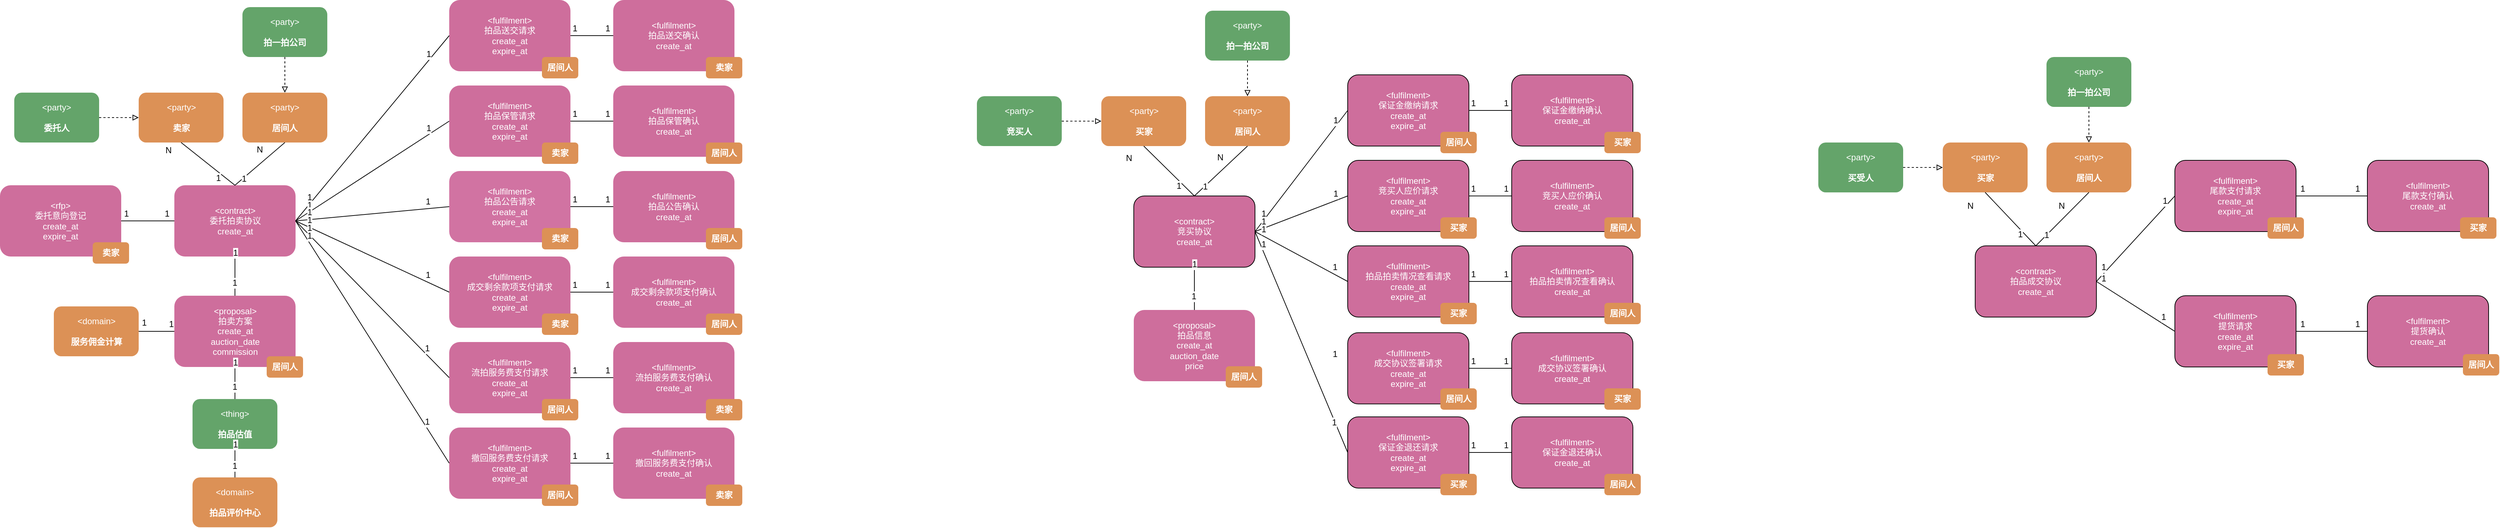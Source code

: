 <mxfile version="20.2.3" type="github">
  <diagram id="jhaafFEPWd3DmiytivvX" name="Page-1">
    <mxGraphModel dx="6780" dy="3850" grid="1" gridSize="10" guides="1" tooltips="1" connect="1" arrows="1" fold="1" page="1" pageScale="1" pageWidth="850" pageHeight="1100" math="0" shadow="0">
      <root>
        <mxCell id="0" />
        <mxCell id="1" parent="0" />
        <object label="&lt;font color=&quot;#ffffff&quot;&gt;&amp;lt;%type%&amp;gt;&lt;br&gt;%name%&lt;br&gt;%createAt%&lt;br&gt;%auctionDate%&lt;br&gt;%commission%&lt;br&gt;&lt;/font&gt;" placeholders="1" type="proposal" name="拍卖方案" createAt="create_at" auctionDate="auction_date" commission="commission" id="BiotPJXr3foGRcshg_3U-2">
          <mxCell style="rounded=1;whiteSpace=wrap;html=1;fillColor=#CE6E9C;noLabel=0;comic=0;recursiveResize=1;strokeColor=none;" vertex="1" parent="1">
            <mxGeometry x="-285.5" y="495" width="170" height="100" as="geometry" />
          </mxCell>
        </object>
        <object label="&lt;font color=&quot;#ffffff&quot;&gt;&amp;lt;%type%&amp;gt;&lt;br&gt;%name%&lt;br&gt;%createAt%&lt;br&gt;&lt;/font&gt;" placeholders="1" type="contract" name="委托拍卖协议" createAt="create_at" id="BiotPJXr3foGRcshg_3U-3">
          <mxCell style="rounded=1;whiteSpace=wrap;html=1;fillColor=#CE6E9C;noLabel=0;comic=0;recursiveResize=1;strokeColor=none;" vertex="1" parent="1">
            <mxGeometry x="-285.5" y="340" width="170" height="100" as="geometry" />
          </mxCell>
        </object>
        <object label="&lt;font color=&quot;#ffffff&quot;&gt;&amp;lt;%type%&amp;gt;&lt;br&gt;%name%&lt;br&gt;%createAt%&lt;br&gt;%expireAt%&lt;br&gt;&lt;/font&gt;" placeholders="1" type="fulfilment" name="拍品送交请求" createAt="create_at" expireAt="expire_at" id="BiotPJXr3foGRcshg_3U-4">
          <mxCell style="rounded=1;whiteSpace=wrap;html=1;fillColor=#CE6E9C;noLabel=0;comic=0;recursiveResize=1;strokeColor=none;" vertex="1" parent="1">
            <mxGeometry x="100" y="80" width="170" height="100" as="geometry" />
          </mxCell>
        </object>
        <object label="&lt;font color=&quot;#ffffff&quot;&gt;&amp;lt;%type%&amp;gt;&lt;br&gt;%name%&lt;br&gt;%createAt%&lt;br&gt;&lt;/font&gt;" placeholders="1" type="fulfilment" name="拍品送交确认" createAt="create_at" id="BiotPJXr3foGRcshg_3U-5">
          <mxCell style="rounded=1;whiteSpace=wrap;html=1;fillColor=#CE6E9C;noLabel=0;comic=0;recursiveResize=1;strokeColor=none;" vertex="1" parent="1">
            <mxGeometry x="330" y="80" width="170" height="100" as="geometry" />
          </mxCell>
        </object>
        <object label="&lt;font style=&quot;font-size: 12px;&quot; color=&quot;#ffffff&quot;&gt;&amp;lt;%type%&amp;gt;&lt;br&gt;%name%&lt;br&gt;%createAt%&lt;br&gt;%expireAt%&lt;br&gt;&lt;/font&gt;" placeholders="1" type="rfp" name="委托意向登记" createAt="create_at" expireAt="expire_at" id="BiotPJXr3foGRcshg_3U-7">
          <mxCell style="rounded=1;whiteSpace=wrap;html=1;fillColor=#CE6E9C;noLabel=0;comic=0;recursiveResize=1;strokeColor=none;" vertex="1" parent="1">
            <mxGeometry x="-530" y="340" width="170" height="100" as="geometry" />
          </mxCell>
        </object>
        <object label="&lt;font color=&quot;#ffffff&quot;&gt;&amp;lt;%type%&amp;gt;&lt;br&gt;%name%&lt;br&gt;%createAt%&lt;br&gt;%expireAt%&lt;br&gt;&lt;/font&gt;" placeholders="1" type="fulfilment" name="拍品保管请求" createAt="create_at" expireAt="expire_at" id="BiotPJXr3foGRcshg_3U-9">
          <mxCell style="rounded=1;whiteSpace=wrap;html=1;fillColor=#CE6E9C;noLabel=0;comic=0;recursiveResize=1;strokeColor=none;" vertex="1" parent="1">
            <mxGeometry x="100" y="200" width="170" height="100" as="geometry" />
          </mxCell>
        </object>
        <object label="&lt;font color=&quot;#ffffff&quot;&gt;&amp;lt;%type%&amp;gt;&lt;br&gt;%name%&lt;br&gt;%createAt%&lt;br&gt;&lt;/font&gt;" placeholders="1" type="fulfilment" name="拍品保管确认" createAt="create_at" id="BiotPJXr3foGRcshg_3U-10">
          <mxCell style="rounded=1;whiteSpace=wrap;html=1;fillColor=#CE6E9C;noLabel=0;comic=0;recursiveResize=1;strokeColor=none;" vertex="1" parent="1">
            <mxGeometry x="330" y="200" width="170" height="100" as="geometry" />
          </mxCell>
        </object>
        <object label="&lt;font color=&quot;#ffffff&quot;&gt;&amp;lt;%type%&amp;gt;&lt;br&gt;%name%&lt;br&gt;%createAt%&lt;br&gt;%expireAt%&lt;br&gt;&lt;/font&gt;" placeholders="1" type="fulfilment" name="拍品公告请求" createAt="create_at" expireAt="expire_at" id="BiotPJXr3foGRcshg_3U-11">
          <mxCell style="rounded=1;whiteSpace=wrap;html=1;fillColor=#D173A2;noLabel=0;comic=0;recursiveResize=1;strokeColor=none;" vertex="1" parent="1">
            <mxGeometry x="100" y="320" width="170" height="100" as="geometry" />
          </mxCell>
        </object>
        <object label="&lt;font color=&quot;#ffffff&quot;&gt;&amp;lt;%type%&amp;gt;&lt;br&gt;%name%&lt;br&gt;%createAt%&lt;br&gt;&lt;/font&gt;" placeholders="1" type="fulfilment" name="拍品公告确认" createAt="create_at" id="BiotPJXr3foGRcshg_3U-12">
          <mxCell style="rounded=1;whiteSpace=wrap;html=1;fillColor=#CE6E9C;noLabel=0;comic=0;recursiveResize=1;strokeColor=none;" vertex="1" parent="1">
            <mxGeometry x="330" y="320" width="170" height="100" as="geometry" />
          </mxCell>
        </object>
        <object label="&lt;font color=&quot;#ffffff&quot;&gt;&amp;lt;%type%&amp;gt;&lt;br&gt;%name%&lt;br&gt;%createAt%&lt;br&gt;%expireAt%&lt;br&gt;&lt;/font&gt;" placeholders="1" type="fulfilment" name="成交剩余款项支付请求" createAt="create_at" expireAt="expire_at" id="BiotPJXr3foGRcshg_3U-13">
          <mxCell style="rounded=1;whiteSpace=wrap;html=1;fillColor=#CE6E9C;noLabel=0;comic=0;recursiveResize=1;strokeColor=none;" vertex="1" parent="1">
            <mxGeometry x="100" y="440" width="170" height="100" as="geometry" />
          </mxCell>
        </object>
        <object label="&lt;font color=&quot;#ffffff&quot;&gt;&amp;lt;%type%&amp;gt;&lt;br&gt;%name%&lt;br&gt;%createAt%&lt;br&gt;&lt;/font&gt;" placeholders="1" type="fulfilment" name="成交剩余款项支付确认" createAt="create_at" id="BiotPJXr3foGRcshg_3U-14">
          <mxCell style="rounded=1;whiteSpace=wrap;html=1;fillColor=#CE6E9C;noLabel=0;comic=0;recursiveResize=1;strokeColor=none;" vertex="1" parent="1">
            <mxGeometry x="330" y="440" width="170" height="100" as="geometry" />
          </mxCell>
        </object>
        <object label="&lt;font color=&quot;#ffffff&quot;&gt;&amp;lt;%type%&amp;gt;&lt;br&gt;%name%&lt;br&gt;%createAt%&lt;br&gt;%expireAt%&lt;br&gt;&lt;/font&gt;" placeholders="1" type="fulfilment" name="流拍服务费支付请求" createAt="create_at" expireAt="expire_at" id="BiotPJXr3foGRcshg_3U-16">
          <mxCell style="rounded=1;whiteSpace=wrap;html=1;fillColor=#CE6E9C;noLabel=0;comic=0;recursiveResize=1;strokeColor=none;" vertex="1" parent="1">
            <mxGeometry x="100" y="560" width="170" height="100" as="geometry" />
          </mxCell>
        </object>
        <object label="&lt;font color=&quot;#ffffff&quot;&gt;&amp;lt;%type%&amp;gt;&lt;br&gt;%name%&lt;br&gt;%createAt%&lt;br&gt;&lt;/font&gt;" placeholders="1" type="fulfilment" name="流拍服务费支付确认" createAt="create_at" id="BiotPJXr3foGRcshg_3U-17">
          <mxCell style="rounded=1;whiteSpace=wrap;html=1;fillColor=#CE6E9C;noLabel=0;comic=0;recursiveResize=1;strokeColor=none;" vertex="1" parent="1">
            <mxGeometry x="330" y="560" width="170" height="100" as="geometry" />
          </mxCell>
        </object>
        <object label="&lt;font color=&quot;#ffffff&quot;&gt;&amp;lt;%type%&amp;gt;&lt;br&gt;%name%&lt;br&gt;%createAt%&lt;br&gt;%expireAt%&lt;br&gt;&lt;/font&gt;" placeholders="1" type="fulfilment" name="撤回服务费支付请求" createAt="create_at" expireAt="expire_at" id="BiotPJXr3foGRcshg_3U-18">
          <mxCell style="rounded=1;whiteSpace=wrap;html=1;fillColor=#CE6E9C;noLabel=0;comic=0;recursiveResize=1;strokeColor=none;" vertex="1" parent="1">
            <mxGeometry x="100" y="680" width="170" height="100" as="geometry" />
          </mxCell>
        </object>
        <object label="&lt;font color=&quot;#ffffff&quot;&gt;&amp;lt;%type%&amp;gt;&lt;br&gt;%name%&lt;br&gt;%createAt%&lt;br&gt;&lt;/font&gt;" placeholders="1" type="fulfilment" name="撤回服务费支付确认" createAt="create_at" id="BiotPJXr3foGRcshg_3U-19">
          <mxCell style="rounded=1;whiteSpace=wrap;html=1;fillColor=#CE6E9C;noLabel=0;comic=0;recursiveResize=1;strokeColor=none;" vertex="1" parent="1">
            <mxGeometry x="330" y="680" width="170" height="100" as="geometry" />
          </mxCell>
        </object>
        <mxCell id="BiotPJXr3foGRcshg_3U-20" style="rounded=0;orthogonalLoop=1;jettySize=auto;html=1;exitX=1;exitY=0.5;exitDx=0;exitDy=0;entryX=0;entryY=0.5;entryDx=0;entryDy=0;endArrow=none;endFill=0;fontSize=12;" edge="1" parent="1" source="BiotPJXr3foGRcshg_3U-3" target="BiotPJXr3foGRcshg_3U-4">
          <mxGeometry relative="1" as="geometry">
            <mxPoint x="270" y="490" as="sourcePoint" />
            <mxPoint x="370" y="490" as="targetPoint" />
          </mxGeometry>
        </mxCell>
        <mxCell id="BiotPJXr3foGRcshg_3U-21" value="1" style="edgeLabel;html=1;align=center;verticalAlign=middle;resizable=0;points=[];fontSize=12;" vertex="1" connectable="0" parent="BiotPJXr3foGRcshg_3U-20">
          <mxGeometry x="-0.82" relative="1" as="geometry">
            <mxPoint y="-10" as="offset" />
          </mxGeometry>
        </mxCell>
        <mxCell id="BiotPJXr3foGRcshg_3U-22" value="1" style="edgeLabel;html=1;align=center;verticalAlign=middle;resizable=0;points=[];fontSize=12;" vertex="1" connectable="0" parent="BiotPJXr3foGRcshg_3U-20">
          <mxGeometry x="0.72" y="-1" relative="1" as="geometry">
            <mxPoint y="-11" as="offset" />
          </mxGeometry>
        </mxCell>
        <mxCell id="BiotPJXr3foGRcshg_3U-23" style="edgeStyle=orthogonalEdgeStyle;rounded=0;orthogonalLoop=1;jettySize=auto;html=1;exitX=1;exitY=0.5;exitDx=0;exitDy=0;entryX=0;entryY=0.5;entryDx=0;entryDy=0;endArrow=none;endFill=0;fontSize=12;" edge="1" parent="1" source="BiotPJXr3foGRcshg_3U-4" target="BiotPJXr3foGRcshg_3U-5">
          <mxGeometry relative="1" as="geometry">
            <mxPoint x="270" y="490" as="sourcePoint" />
            <mxPoint x="370" y="490" as="targetPoint" />
          </mxGeometry>
        </mxCell>
        <mxCell id="BiotPJXr3foGRcshg_3U-24" value="1" style="edgeLabel;html=1;align=center;verticalAlign=middle;resizable=0;points=[];fontSize=12;" vertex="1" connectable="0" parent="BiotPJXr3foGRcshg_3U-23">
          <mxGeometry x="-0.82" relative="1" as="geometry">
            <mxPoint y="-10" as="offset" />
          </mxGeometry>
        </mxCell>
        <mxCell id="BiotPJXr3foGRcshg_3U-25" value="1" style="edgeLabel;html=1;align=center;verticalAlign=middle;resizable=0;points=[];fontSize=12;" vertex="1" connectable="0" parent="BiotPJXr3foGRcshg_3U-23">
          <mxGeometry x="0.72" y="-1" relative="1" as="geometry">
            <mxPoint y="-11" as="offset" />
          </mxGeometry>
        </mxCell>
        <mxCell id="BiotPJXr3foGRcshg_3U-26" style="edgeStyle=orthogonalEdgeStyle;rounded=0;orthogonalLoop=1;jettySize=auto;html=1;exitX=1;exitY=0.5;exitDx=0;exitDy=0;endArrow=none;endFill=0;fontSize=12;entryX=0;entryY=0.5;entryDx=0;entryDy=0;" edge="1" parent="1" source="BiotPJXr3foGRcshg_3U-9" target="BiotPJXr3foGRcshg_3U-10">
          <mxGeometry relative="1" as="geometry">
            <mxPoint x="280" y="140" as="sourcePoint" />
            <mxPoint x="330" y="250" as="targetPoint" />
          </mxGeometry>
        </mxCell>
        <mxCell id="BiotPJXr3foGRcshg_3U-27" value="1" style="edgeLabel;html=1;align=center;verticalAlign=middle;resizable=0;points=[];fontSize=12;" vertex="1" connectable="0" parent="BiotPJXr3foGRcshg_3U-26">
          <mxGeometry x="-0.82" relative="1" as="geometry">
            <mxPoint y="-10" as="offset" />
          </mxGeometry>
        </mxCell>
        <mxCell id="BiotPJXr3foGRcshg_3U-28" value="1" style="edgeLabel;html=1;align=center;verticalAlign=middle;resizable=0;points=[];fontSize=12;" vertex="1" connectable="0" parent="BiotPJXr3foGRcshg_3U-26">
          <mxGeometry x="0.72" y="-1" relative="1" as="geometry">
            <mxPoint y="-11" as="offset" />
          </mxGeometry>
        </mxCell>
        <mxCell id="BiotPJXr3foGRcshg_3U-29" style="edgeStyle=orthogonalEdgeStyle;rounded=0;orthogonalLoop=1;jettySize=auto;html=1;exitX=1;exitY=0.5;exitDx=0;exitDy=0;endArrow=none;endFill=0;fontSize=12;entryX=0;entryY=0.5;entryDx=0;entryDy=0;" edge="1" parent="1" source="BiotPJXr3foGRcshg_3U-11" target="BiotPJXr3foGRcshg_3U-12">
          <mxGeometry relative="1" as="geometry">
            <mxPoint x="280" y="260" as="sourcePoint" />
            <mxPoint x="340" y="260" as="targetPoint" />
          </mxGeometry>
        </mxCell>
        <mxCell id="BiotPJXr3foGRcshg_3U-30" value="1" style="edgeLabel;html=1;align=center;verticalAlign=middle;resizable=0;points=[];fontSize=12;" vertex="1" connectable="0" parent="BiotPJXr3foGRcshg_3U-29">
          <mxGeometry x="-0.82" relative="1" as="geometry">
            <mxPoint y="-10" as="offset" />
          </mxGeometry>
        </mxCell>
        <mxCell id="BiotPJXr3foGRcshg_3U-31" value="1" style="edgeLabel;html=1;align=center;verticalAlign=middle;resizable=0;points=[];fontSize=12;" vertex="1" connectable="0" parent="BiotPJXr3foGRcshg_3U-29">
          <mxGeometry x="0.72" y="-1" relative="1" as="geometry">
            <mxPoint y="-11" as="offset" />
          </mxGeometry>
        </mxCell>
        <mxCell id="BiotPJXr3foGRcshg_3U-32" style="edgeStyle=orthogonalEdgeStyle;rounded=0;orthogonalLoop=1;jettySize=auto;html=1;exitX=1;exitY=0.5;exitDx=0;exitDy=0;endArrow=none;endFill=0;fontSize=12;entryX=0;entryY=0.5;entryDx=0;entryDy=0;" edge="1" parent="1" source="BiotPJXr3foGRcshg_3U-13" target="BiotPJXr3foGRcshg_3U-14">
          <mxGeometry relative="1" as="geometry">
            <mxPoint x="290" y="270" as="sourcePoint" />
            <mxPoint x="330" y="490" as="targetPoint" />
          </mxGeometry>
        </mxCell>
        <mxCell id="BiotPJXr3foGRcshg_3U-33" value="1" style="edgeLabel;html=1;align=center;verticalAlign=middle;resizable=0;points=[];fontSize=12;" vertex="1" connectable="0" parent="BiotPJXr3foGRcshg_3U-32">
          <mxGeometry x="-0.82" relative="1" as="geometry">
            <mxPoint y="-10" as="offset" />
          </mxGeometry>
        </mxCell>
        <mxCell id="BiotPJXr3foGRcshg_3U-34" value="1" style="edgeLabel;html=1;align=center;verticalAlign=middle;resizable=0;points=[];fontSize=12;" vertex="1" connectable="0" parent="BiotPJXr3foGRcshg_3U-32">
          <mxGeometry x="0.72" y="-1" relative="1" as="geometry">
            <mxPoint y="-11" as="offset" />
          </mxGeometry>
        </mxCell>
        <mxCell id="BiotPJXr3foGRcshg_3U-35" style="edgeStyle=orthogonalEdgeStyle;rounded=0;orthogonalLoop=1;jettySize=auto;html=1;exitX=1;exitY=0.5;exitDx=0;exitDy=0;endArrow=none;endFill=0;fontSize=12;entryX=0;entryY=0.5;entryDx=0;entryDy=0;" edge="1" parent="1" source="BiotPJXr3foGRcshg_3U-16" target="BiotPJXr3foGRcshg_3U-17">
          <mxGeometry relative="1" as="geometry">
            <mxPoint x="300" y="280" as="sourcePoint" />
            <mxPoint x="360" y="280" as="targetPoint" />
          </mxGeometry>
        </mxCell>
        <mxCell id="BiotPJXr3foGRcshg_3U-36" value="1" style="edgeLabel;html=1;align=center;verticalAlign=middle;resizable=0;points=[];fontSize=12;" vertex="1" connectable="0" parent="BiotPJXr3foGRcshg_3U-35">
          <mxGeometry x="-0.82" relative="1" as="geometry">
            <mxPoint y="-10" as="offset" />
          </mxGeometry>
        </mxCell>
        <mxCell id="BiotPJXr3foGRcshg_3U-37" value="1" style="edgeLabel;html=1;align=center;verticalAlign=middle;resizable=0;points=[];fontSize=12;" vertex="1" connectable="0" parent="BiotPJXr3foGRcshg_3U-35">
          <mxGeometry x="0.72" y="-1" relative="1" as="geometry">
            <mxPoint y="-11" as="offset" />
          </mxGeometry>
        </mxCell>
        <mxCell id="BiotPJXr3foGRcshg_3U-38" style="edgeStyle=orthogonalEdgeStyle;rounded=0;orthogonalLoop=1;jettySize=auto;html=1;exitX=1;exitY=0.5;exitDx=0;exitDy=0;endArrow=none;endFill=0;fontSize=12;entryX=0;entryY=0.5;entryDx=0;entryDy=0;" edge="1" parent="1" source="BiotPJXr3foGRcshg_3U-18" target="BiotPJXr3foGRcshg_3U-19">
          <mxGeometry relative="1" as="geometry">
            <mxPoint x="310" y="290" as="sourcePoint" />
            <mxPoint x="370" y="290" as="targetPoint" />
          </mxGeometry>
        </mxCell>
        <mxCell id="BiotPJXr3foGRcshg_3U-39" value="1" style="edgeLabel;html=1;align=center;verticalAlign=middle;resizable=0;points=[];fontSize=12;" vertex="1" connectable="0" parent="BiotPJXr3foGRcshg_3U-38">
          <mxGeometry x="-0.82" relative="1" as="geometry">
            <mxPoint y="-10" as="offset" />
          </mxGeometry>
        </mxCell>
        <mxCell id="BiotPJXr3foGRcshg_3U-40" value="1" style="edgeLabel;html=1;align=center;verticalAlign=middle;resizable=0;points=[];fontSize=12;" vertex="1" connectable="0" parent="BiotPJXr3foGRcshg_3U-38">
          <mxGeometry x="0.72" y="-1" relative="1" as="geometry">
            <mxPoint y="-11" as="offset" />
          </mxGeometry>
        </mxCell>
        <mxCell id="BiotPJXr3foGRcshg_3U-41" style="rounded=0;orthogonalLoop=1;jettySize=auto;html=1;entryX=0;entryY=0.5;entryDx=0;entryDy=0;endArrow=none;endFill=0;fontSize=12;exitX=1;exitY=0.5;exitDx=0;exitDy=0;" edge="1" parent="1" source="BiotPJXr3foGRcshg_3U-3" target="BiotPJXr3foGRcshg_3U-9">
          <mxGeometry relative="1" as="geometry">
            <mxPoint x="-30" y="390" as="sourcePoint" />
            <mxPoint x="110" y="140" as="targetPoint" />
          </mxGeometry>
        </mxCell>
        <mxCell id="BiotPJXr3foGRcshg_3U-42" value="1" style="edgeLabel;html=1;align=center;verticalAlign=middle;resizable=0;points=[];fontSize=12;" vertex="1" connectable="0" parent="BiotPJXr3foGRcshg_3U-41">
          <mxGeometry x="-0.82" relative="1" as="geometry">
            <mxPoint y="-10" as="offset" />
          </mxGeometry>
        </mxCell>
        <mxCell id="BiotPJXr3foGRcshg_3U-43" value="1" style="edgeLabel;html=1;align=center;verticalAlign=middle;resizable=0;points=[];fontSize=12;" vertex="1" connectable="0" parent="BiotPJXr3foGRcshg_3U-41">
          <mxGeometry x="0.72" y="-1" relative="1" as="geometry">
            <mxPoint y="-11" as="offset" />
          </mxGeometry>
        </mxCell>
        <mxCell id="BiotPJXr3foGRcshg_3U-44" style="rounded=0;orthogonalLoop=1;jettySize=auto;html=1;entryX=0;entryY=0.5;entryDx=0;entryDy=0;endArrow=none;endFill=0;fontSize=12;exitX=1;exitY=0.5;exitDx=0;exitDy=0;" edge="1" parent="1" source="BiotPJXr3foGRcshg_3U-3" target="BiotPJXr3foGRcshg_3U-11">
          <mxGeometry relative="1" as="geometry">
            <mxPoint x="-30" y="390" as="sourcePoint" />
            <mxPoint x="120" y="150" as="targetPoint" />
          </mxGeometry>
        </mxCell>
        <mxCell id="BiotPJXr3foGRcshg_3U-45" value="1" style="edgeLabel;html=1;align=center;verticalAlign=middle;resizable=0;points=[];fontSize=12;" vertex="1" connectable="0" parent="BiotPJXr3foGRcshg_3U-44">
          <mxGeometry x="-0.82" relative="1" as="geometry">
            <mxPoint y="-10" as="offset" />
          </mxGeometry>
        </mxCell>
        <mxCell id="BiotPJXr3foGRcshg_3U-46" value="1" style="edgeLabel;html=1;align=center;verticalAlign=middle;resizable=0;points=[];fontSize=12;" vertex="1" connectable="0" parent="BiotPJXr3foGRcshg_3U-44">
          <mxGeometry x="0.72" y="-1" relative="1" as="geometry">
            <mxPoint y="-11" as="offset" />
          </mxGeometry>
        </mxCell>
        <mxCell id="BiotPJXr3foGRcshg_3U-47" style="rounded=0;orthogonalLoop=1;jettySize=auto;html=1;exitX=1;exitY=0.5;exitDx=0;exitDy=0;entryX=0;entryY=0.5;entryDx=0;entryDy=0;endArrow=none;endFill=0;fontSize=12;" edge="1" parent="1" source="BiotPJXr3foGRcshg_3U-3" target="BiotPJXr3foGRcshg_3U-13">
          <mxGeometry relative="1" as="geometry">
            <mxPoint y="420" as="sourcePoint" />
            <mxPoint x="130" y="160" as="targetPoint" />
          </mxGeometry>
        </mxCell>
        <mxCell id="BiotPJXr3foGRcshg_3U-48" value="1" style="edgeLabel;html=1;align=center;verticalAlign=middle;resizable=0;points=[];fontSize=12;" vertex="1" connectable="0" parent="BiotPJXr3foGRcshg_3U-47">
          <mxGeometry x="-0.82" relative="1" as="geometry">
            <mxPoint y="-10" as="offset" />
          </mxGeometry>
        </mxCell>
        <mxCell id="BiotPJXr3foGRcshg_3U-49" value="1" style="edgeLabel;html=1;align=center;verticalAlign=middle;resizable=0;points=[];fontSize=12;" vertex="1" connectable="0" parent="BiotPJXr3foGRcshg_3U-47">
          <mxGeometry x="0.72" y="-1" relative="1" as="geometry">
            <mxPoint y="-11" as="offset" />
          </mxGeometry>
        </mxCell>
        <mxCell id="BiotPJXr3foGRcshg_3U-50" style="rounded=0;orthogonalLoop=1;jettySize=auto;html=1;entryX=0;entryY=0.5;entryDx=0;entryDy=0;endArrow=none;endFill=0;fontSize=12;exitX=1;exitY=0.5;exitDx=0;exitDy=0;" edge="1" parent="1" source="BiotPJXr3foGRcshg_3U-3" target="BiotPJXr3foGRcshg_3U-16">
          <mxGeometry relative="1" as="geometry">
            <mxPoint x="-30" y="380" as="sourcePoint" />
            <mxPoint x="140" y="170" as="targetPoint" />
          </mxGeometry>
        </mxCell>
        <mxCell id="BiotPJXr3foGRcshg_3U-51" value="1" style="edgeLabel;html=1;align=center;verticalAlign=middle;resizable=0;points=[];fontSize=12;" vertex="1" connectable="0" parent="BiotPJXr3foGRcshg_3U-50">
          <mxGeometry x="-0.82" relative="1" as="geometry">
            <mxPoint y="-10" as="offset" />
          </mxGeometry>
        </mxCell>
        <mxCell id="BiotPJXr3foGRcshg_3U-52" value="1" style="edgeLabel;html=1;align=center;verticalAlign=middle;resizable=0;points=[];fontSize=12;" vertex="1" connectable="0" parent="BiotPJXr3foGRcshg_3U-50">
          <mxGeometry x="0.72" y="-1" relative="1" as="geometry">
            <mxPoint y="-11" as="offset" />
          </mxGeometry>
        </mxCell>
        <mxCell id="BiotPJXr3foGRcshg_3U-53" style="rounded=0;orthogonalLoop=1;jettySize=auto;html=1;exitX=1;exitY=0.5;exitDx=0;exitDy=0;entryX=0;entryY=0.5;entryDx=0;entryDy=0;endArrow=none;endFill=0;fontSize=12;" edge="1" parent="1" source="BiotPJXr3foGRcshg_3U-3" target="BiotPJXr3foGRcshg_3U-18">
          <mxGeometry relative="1" as="geometry">
            <mxPoint x="20" y="440" as="sourcePoint" />
            <mxPoint x="150" y="180" as="targetPoint" />
          </mxGeometry>
        </mxCell>
        <mxCell id="BiotPJXr3foGRcshg_3U-54" value="1" style="edgeLabel;html=1;align=center;verticalAlign=middle;resizable=0;points=[];fontSize=12;" vertex="1" connectable="0" parent="BiotPJXr3foGRcshg_3U-53">
          <mxGeometry x="-0.82" relative="1" as="geometry">
            <mxPoint y="-10" as="offset" />
          </mxGeometry>
        </mxCell>
        <mxCell id="BiotPJXr3foGRcshg_3U-55" value="1" style="edgeLabel;html=1;align=center;verticalAlign=middle;resizable=0;points=[];fontSize=12;" vertex="1" connectable="0" parent="BiotPJXr3foGRcshg_3U-53">
          <mxGeometry x="0.72" y="-1" relative="1" as="geometry">
            <mxPoint y="-11" as="offset" />
          </mxGeometry>
        </mxCell>
        <object label="&lt;font color=&quot;#ffffff&quot;&gt;&amp;lt;%type%&amp;gt;&lt;br&gt;%name%&lt;br&gt;%createAt%&lt;br&gt;&lt;/font&gt;" placeholders="1" type="contract" name="竞买协议" createAt="create_at" id="BiotPJXr3foGRcshg_3U-56">
          <mxCell style="rounded=1;whiteSpace=wrap;html=1;fillColor=#CE6E9C;noLabel=0;comic=0;recursiveResize=1;" vertex="1" parent="1">
            <mxGeometry x="1060" y="355" width="170" height="100" as="geometry" />
          </mxCell>
        </object>
        <object label="&lt;font color=&quot;#ffffff&quot;&gt;&amp;lt;%type%&amp;gt;&lt;br&gt;%name%&lt;br&gt;%createAt%&lt;br&gt;%expireAt%&lt;br&gt;&lt;/font&gt;" placeholders="1" type="fulfilment" name="保证金缴纳请求" createAt="create_at" expireAt="expire_at" id="BiotPJXr3foGRcshg_3U-57">
          <mxCell style="rounded=1;whiteSpace=wrap;html=1;fillColor=#CE6E9C;noLabel=0;comic=0;recursiveResize=1;" vertex="1" parent="1">
            <mxGeometry x="1360" y="185" width="170" height="100" as="geometry" />
          </mxCell>
        </object>
        <object label="&lt;font color=&quot;#ffffff&quot;&gt;&amp;lt;%type%&amp;gt;&lt;br&gt;%name%&lt;br&gt;%createAt%&lt;br&gt;&lt;/font&gt;" placeholders="1" type="fulfilment" name="保证金缴纳确认" createAt="create_at" id="BiotPJXr3foGRcshg_3U-58">
          <mxCell style="rounded=1;whiteSpace=wrap;html=1;fillColor=#CE6E9C;noLabel=0;comic=0;recursiveResize=1;" vertex="1" parent="1">
            <mxGeometry x="1590" y="185" width="170" height="100" as="geometry" />
          </mxCell>
        </object>
        <object label="&lt;font color=&quot;#ffffff&quot;&gt;&amp;lt;%type%&amp;gt;&lt;br&gt;%name%&lt;br&gt;%createAt%&lt;br&gt;%expireAt%&lt;br&gt;&lt;/font&gt;" placeholders="1" type="fulfilment" name="竞买人应价请求" createAt="create_at" expireAt="expire_at" id="BiotPJXr3foGRcshg_3U-61">
          <mxCell style="rounded=1;whiteSpace=wrap;html=1;fillColor=#CE6E9C;noLabel=0;comic=0;recursiveResize=1;" vertex="1" parent="1">
            <mxGeometry x="1360" y="305" width="170" height="100" as="geometry" />
          </mxCell>
        </object>
        <object label="&lt;font color=&quot;#ffffff&quot;&gt;&amp;lt;%type%&amp;gt;&lt;br&gt;%name%&lt;br&gt;%createAt%&lt;br&gt;&lt;/font&gt;" placeholders="1" type="fulfilment" name="竞买人应价确认" createAt="create_at" id="BiotPJXr3foGRcshg_3U-62">
          <mxCell style="rounded=1;whiteSpace=wrap;html=1;fillColor=#CE6E9C;noLabel=0;comic=0;recursiveResize=1;" vertex="1" parent="1">
            <mxGeometry x="1590" y="305" width="170" height="100" as="geometry" />
          </mxCell>
        </object>
        <object label="&lt;font color=&quot;#ffffff&quot;&gt;&amp;lt;%type%&amp;gt;&lt;br&gt;%name%&lt;br&gt;%createAt%&lt;br&gt;%expireAt%&lt;br&gt;&lt;/font&gt;" placeholders="1" type="fulfilment" name="拍品拍卖情况查看请求" createAt="create_at" expireAt="expire_at" id="BiotPJXr3foGRcshg_3U-63">
          <mxCell style="rounded=1;whiteSpace=wrap;html=1;fillColor=#CE6E9C;noLabel=0;comic=0;recursiveResize=1;" vertex="1" parent="1">
            <mxGeometry x="1360" y="425" width="170" height="100" as="geometry" />
          </mxCell>
        </object>
        <object label="&lt;font color=&quot;#ffffff&quot;&gt;&amp;lt;%type%&amp;gt;&lt;br&gt;%name%&lt;br&gt;%createAt%&lt;br&gt;&lt;/font&gt;" placeholders="1" type="fulfilment" name="拍品拍卖情况查看确认" createAt="create_at" id="BiotPJXr3foGRcshg_3U-64">
          <mxCell style="rounded=1;whiteSpace=wrap;html=1;fillColor=#CE6E9C;noLabel=0;comic=0;recursiveResize=1;" vertex="1" parent="1">
            <mxGeometry x="1590" y="425" width="170" height="100" as="geometry" />
          </mxCell>
        </object>
        <object label="&lt;font color=&quot;#ffffff&quot;&gt;&amp;lt;%type%&amp;gt;&lt;br&gt;%name%&lt;br&gt;%createAt%&lt;br&gt;%expireAt%&lt;br&gt;&lt;/font&gt;" placeholders="1" type="fulfilment" name="保证金退还请求" createAt="create_at" expireAt="expire_at" id="BiotPJXr3foGRcshg_3U-65">
          <mxCell style="rounded=1;whiteSpace=wrap;html=1;fillColor=#CE6E9C;noLabel=0;comic=0;recursiveResize=1;" vertex="1" parent="1">
            <mxGeometry x="1360" y="665" width="170" height="100" as="geometry" />
          </mxCell>
        </object>
        <object label="&lt;font color=&quot;#ffffff&quot;&gt;&amp;lt;%type%&amp;gt;&lt;br&gt;%name%&lt;br&gt;%createAt%&lt;br&gt;&lt;/font&gt;" placeholders="1" type="fulfilment" name="保证金退还确认" createAt="create_at" id="BiotPJXr3foGRcshg_3U-66">
          <mxCell style="rounded=1;whiteSpace=wrap;html=1;fillColor=#CE6E9C;noLabel=0;comic=0;recursiveResize=1;" vertex="1" parent="1">
            <mxGeometry x="1590" y="665" width="170" height="100" as="geometry" />
          </mxCell>
        </object>
        <mxCell id="BiotPJXr3foGRcshg_3U-69" style="rounded=0;orthogonalLoop=1;jettySize=auto;html=1;exitX=1;exitY=0.5;exitDx=0;exitDy=0;entryX=0;entryY=0.5;entryDx=0;entryDy=0;endArrow=none;endFill=0;fontSize=12;" edge="1" parent="1" source="BiotPJXr3foGRcshg_3U-56" target="BiotPJXr3foGRcshg_3U-57">
          <mxGeometry relative="1" as="geometry">
            <mxPoint x="1530" y="505" as="sourcePoint" />
            <mxPoint x="1630" y="505" as="targetPoint" />
          </mxGeometry>
        </mxCell>
        <mxCell id="BiotPJXr3foGRcshg_3U-70" value="1" style="edgeLabel;html=1;align=center;verticalAlign=middle;resizable=0;points=[];fontSize=12;" vertex="1" connectable="0" parent="BiotPJXr3foGRcshg_3U-69">
          <mxGeometry x="-0.82" relative="1" as="geometry">
            <mxPoint y="-10" as="offset" />
          </mxGeometry>
        </mxCell>
        <mxCell id="BiotPJXr3foGRcshg_3U-71" value="1" style="edgeLabel;html=1;align=center;verticalAlign=middle;resizable=0;points=[];fontSize=12;" vertex="1" connectable="0" parent="BiotPJXr3foGRcshg_3U-69">
          <mxGeometry x="0.72" y="-1" relative="1" as="geometry">
            <mxPoint y="-11" as="offset" />
          </mxGeometry>
        </mxCell>
        <mxCell id="BiotPJXr3foGRcshg_3U-72" style="edgeStyle=orthogonalEdgeStyle;rounded=0;orthogonalLoop=1;jettySize=auto;html=1;exitX=1;exitY=0.5;exitDx=0;exitDy=0;entryX=0;entryY=0.5;entryDx=0;entryDy=0;endArrow=none;endFill=0;fontSize=12;" edge="1" parent="1" source="BiotPJXr3foGRcshg_3U-57" target="BiotPJXr3foGRcshg_3U-58">
          <mxGeometry relative="1" as="geometry">
            <mxPoint x="1530" y="595" as="sourcePoint" />
            <mxPoint x="1630" y="595" as="targetPoint" />
          </mxGeometry>
        </mxCell>
        <mxCell id="BiotPJXr3foGRcshg_3U-73" value="1" style="edgeLabel;html=1;align=center;verticalAlign=middle;resizable=0;points=[];fontSize=12;" vertex="1" connectable="0" parent="BiotPJXr3foGRcshg_3U-72">
          <mxGeometry x="-0.82" relative="1" as="geometry">
            <mxPoint y="-10" as="offset" />
          </mxGeometry>
        </mxCell>
        <mxCell id="BiotPJXr3foGRcshg_3U-74" value="1" style="edgeLabel;html=1;align=center;verticalAlign=middle;resizable=0;points=[];fontSize=12;" vertex="1" connectable="0" parent="BiotPJXr3foGRcshg_3U-72">
          <mxGeometry x="0.72" y="-1" relative="1" as="geometry">
            <mxPoint y="-11" as="offset" />
          </mxGeometry>
        </mxCell>
        <mxCell id="BiotPJXr3foGRcshg_3U-78" style="edgeStyle=orthogonalEdgeStyle;rounded=0;orthogonalLoop=1;jettySize=auto;html=1;exitX=1;exitY=0.5;exitDx=0;exitDy=0;endArrow=none;endFill=0;fontSize=12;entryX=0;entryY=0.5;entryDx=0;entryDy=0;" edge="1" parent="1" source="BiotPJXr3foGRcshg_3U-61" target="BiotPJXr3foGRcshg_3U-62">
          <mxGeometry relative="1" as="geometry">
            <mxPoint x="1540" y="245" as="sourcePoint" />
            <mxPoint x="1600" y="245" as="targetPoint" />
          </mxGeometry>
        </mxCell>
        <mxCell id="BiotPJXr3foGRcshg_3U-79" value="1" style="edgeLabel;html=1;align=center;verticalAlign=middle;resizable=0;points=[];fontSize=12;" vertex="1" connectable="0" parent="BiotPJXr3foGRcshg_3U-78">
          <mxGeometry x="-0.82" relative="1" as="geometry">
            <mxPoint y="-10" as="offset" />
          </mxGeometry>
        </mxCell>
        <mxCell id="BiotPJXr3foGRcshg_3U-80" value="1" style="edgeLabel;html=1;align=center;verticalAlign=middle;resizable=0;points=[];fontSize=12;" vertex="1" connectable="0" parent="BiotPJXr3foGRcshg_3U-78">
          <mxGeometry x="0.72" y="-1" relative="1" as="geometry">
            <mxPoint y="-11" as="offset" />
          </mxGeometry>
        </mxCell>
        <mxCell id="BiotPJXr3foGRcshg_3U-81" style="edgeStyle=orthogonalEdgeStyle;rounded=0;orthogonalLoop=1;jettySize=auto;html=1;exitX=1;exitY=0.5;exitDx=0;exitDy=0;endArrow=none;endFill=0;fontSize=12;entryX=0;entryY=0.5;entryDx=0;entryDy=0;" edge="1" parent="1" source="BiotPJXr3foGRcshg_3U-63" target="BiotPJXr3foGRcshg_3U-64">
          <mxGeometry relative="1" as="geometry">
            <mxPoint x="1550" y="255" as="sourcePoint" />
            <mxPoint x="1590" y="475" as="targetPoint" />
          </mxGeometry>
        </mxCell>
        <mxCell id="BiotPJXr3foGRcshg_3U-82" value="1" style="edgeLabel;html=1;align=center;verticalAlign=middle;resizable=0;points=[];fontSize=12;" vertex="1" connectable="0" parent="BiotPJXr3foGRcshg_3U-81">
          <mxGeometry x="-0.82" relative="1" as="geometry">
            <mxPoint y="-10" as="offset" />
          </mxGeometry>
        </mxCell>
        <mxCell id="BiotPJXr3foGRcshg_3U-83" value="1" style="edgeLabel;html=1;align=center;verticalAlign=middle;resizable=0;points=[];fontSize=12;" vertex="1" connectable="0" parent="BiotPJXr3foGRcshg_3U-81">
          <mxGeometry x="0.72" y="-1" relative="1" as="geometry">
            <mxPoint y="-11" as="offset" />
          </mxGeometry>
        </mxCell>
        <mxCell id="BiotPJXr3foGRcshg_3U-84" style="edgeStyle=orthogonalEdgeStyle;rounded=0;orthogonalLoop=1;jettySize=auto;html=1;exitX=1;exitY=0.5;exitDx=0;exitDy=0;endArrow=none;endFill=0;fontSize=12;entryX=0;entryY=0.5;entryDx=0;entryDy=0;" edge="1" parent="1" source="BiotPJXr3foGRcshg_3U-65" target="BiotPJXr3foGRcshg_3U-66">
          <mxGeometry relative="1" as="geometry">
            <mxPoint x="1560" y="315" as="sourcePoint" />
            <mxPoint x="1620" y="315" as="targetPoint" />
          </mxGeometry>
        </mxCell>
        <mxCell id="BiotPJXr3foGRcshg_3U-85" value="1" style="edgeLabel;html=1;align=center;verticalAlign=middle;resizable=0;points=[];fontSize=12;" vertex="1" connectable="0" parent="BiotPJXr3foGRcshg_3U-84">
          <mxGeometry x="-0.82" relative="1" as="geometry">
            <mxPoint y="-10" as="offset" />
          </mxGeometry>
        </mxCell>
        <mxCell id="BiotPJXr3foGRcshg_3U-86" value="1" style="edgeLabel;html=1;align=center;verticalAlign=middle;resizable=0;points=[];fontSize=12;" vertex="1" connectable="0" parent="BiotPJXr3foGRcshg_3U-84">
          <mxGeometry x="0.72" y="-1" relative="1" as="geometry">
            <mxPoint y="-11" as="offset" />
          </mxGeometry>
        </mxCell>
        <mxCell id="BiotPJXr3foGRcshg_3U-93" style="rounded=0;orthogonalLoop=1;jettySize=auto;html=1;entryX=0;entryY=0.5;entryDx=0;entryDy=0;endArrow=none;endFill=0;fontSize=12;exitX=1;exitY=0.5;exitDx=0;exitDy=0;" edge="1" parent="1" target="BiotPJXr3foGRcshg_3U-61" source="BiotPJXr3foGRcshg_3U-56">
          <mxGeometry relative="1" as="geometry">
            <mxPoint x="1280" y="545" as="sourcePoint" />
            <mxPoint x="1380" y="165" as="targetPoint" />
          </mxGeometry>
        </mxCell>
        <mxCell id="BiotPJXr3foGRcshg_3U-94" value="1" style="edgeLabel;html=1;align=center;verticalAlign=middle;resizable=0;points=[];fontSize=12;" vertex="1" connectable="0" parent="BiotPJXr3foGRcshg_3U-93">
          <mxGeometry x="-0.82" relative="1" as="geometry">
            <mxPoint y="-10" as="offset" />
          </mxGeometry>
        </mxCell>
        <mxCell id="BiotPJXr3foGRcshg_3U-95" value="1" style="edgeLabel;html=1;align=center;verticalAlign=middle;resizable=0;points=[];fontSize=12;" vertex="1" connectable="0" parent="BiotPJXr3foGRcshg_3U-93">
          <mxGeometry x="0.72" y="-1" relative="1" as="geometry">
            <mxPoint y="-11" as="offset" />
          </mxGeometry>
        </mxCell>
        <mxCell id="BiotPJXr3foGRcshg_3U-96" style="rounded=0;orthogonalLoop=1;jettySize=auto;html=1;exitX=1;exitY=0.5;exitDx=0;exitDy=0;entryX=0;entryY=0.5;entryDx=0;entryDy=0;endArrow=none;endFill=0;fontSize=12;" edge="1" parent="1" source="BiotPJXr3foGRcshg_3U-56" target="BiotPJXr3foGRcshg_3U-63">
          <mxGeometry relative="1" as="geometry">
            <mxPoint x="1260" y="435" as="sourcePoint" />
            <mxPoint x="1390" y="175" as="targetPoint" />
          </mxGeometry>
        </mxCell>
        <mxCell id="BiotPJXr3foGRcshg_3U-97" value="1" style="edgeLabel;html=1;align=center;verticalAlign=middle;resizable=0;points=[];fontSize=12;" vertex="1" connectable="0" parent="BiotPJXr3foGRcshg_3U-96">
          <mxGeometry x="-0.82" relative="1" as="geometry">
            <mxPoint y="-10" as="offset" />
          </mxGeometry>
        </mxCell>
        <mxCell id="BiotPJXr3foGRcshg_3U-98" value="1" style="edgeLabel;html=1;align=center;verticalAlign=middle;resizable=0;points=[];fontSize=12;" vertex="1" connectable="0" parent="BiotPJXr3foGRcshg_3U-96">
          <mxGeometry x="0.72" y="-1" relative="1" as="geometry">
            <mxPoint y="-11" as="offset" />
          </mxGeometry>
        </mxCell>
        <mxCell id="BiotPJXr3foGRcshg_3U-99" style="rounded=0;orthogonalLoop=1;jettySize=auto;html=1;entryX=0;entryY=0.5;entryDx=0;entryDy=0;endArrow=none;endFill=0;fontSize=12;exitX=1;exitY=0.5;exitDx=0;exitDy=0;" edge="1" parent="1" source="BiotPJXr3foGRcshg_3U-56" target="BiotPJXr3foGRcshg_3U-65">
          <mxGeometry relative="1" as="geometry">
            <mxPoint x="1230" y="395" as="sourcePoint" />
            <mxPoint x="1400" y="185" as="targetPoint" />
          </mxGeometry>
        </mxCell>
        <mxCell id="BiotPJXr3foGRcshg_3U-100" value="1" style="edgeLabel;html=1;align=center;verticalAlign=middle;resizable=0;points=[];fontSize=12;" vertex="1" connectable="0" parent="BiotPJXr3foGRcshg_3U-99">
          <mxGeometry x="-0.82" relative="1" as="geometry">
            <mxPoint y="-10" as="offset" />
          </mxGeometry>
        </mxCell>
        <mxCell id="BiotPJXr3foGRcshg_3U-101" value="1" style="edgeLabel;html=1;align=center;verticalAlign=middle;resizable=0;points=[];fontSize=12;" vertex="1" connectable="0" parent="BiotPJXr3foGRcshg_3U-99">
          <mxGeometry x="0.72" y="-1" relative="1" as="geometry">
            <mxPoint y="1" as="offset" />
          </mxGeometry>
        </mxCell>
        <object label="&lt;font color=&quot;#ffffff&quot;&gt;&amp;lt;%type%&amp;gt;&lt;br&gt;%name%&lt;br&gt;%createAt%&lt;br&gt;&lt;/font&gt;" placeholders="1" type="contract" name="拍品成交协议" createAt="create_at" id="BiotPJXr3foGRcshg_3U-106">
          <mxCell style="rounded=1;whiteSpace=wrap;html=1;fillColor=#CE6E9C;noLabel=0;comic=0;recursiveResize=1;" vertex="1" parent="1">
            <mxGeometry x="2240" y="425" width="170" height="100" as="geometry" />
          </mxCell>
        </object>
        <object label="&lt;font color=&quot;#ffffff&quot;&gt;&amp;lt;%type%&amp;gt;&lt;br&gt;%name%&lt;br&gt;%createAt%&lt;br&gt;%expireAt%&lt;br&gt;&lt;/font&gt;" placeholders="1" type="fulfilment" name="尾款支付请求" createAt="create_at" expireAt="expire_at" id="BiotPJXr3foGRcshg_3U-107">
          <mxCell style="rounded=1;whiteSpace=wrap;html=1;fillColor=#CE6E9C;noLabel=0;comic=0;recursiveResize=1;" vertex="1" parent="1">
            <mxGeometry x="2520" y="305" width="170" height="100" as="geometry" />
          </mxCell>
        </object>
        <object label="&lt;font color=&quot;#ffffff&quot;&gt;&amp;lt;%type%&amp;gt;&lt;br&gt;%name%&lt;br&gt;%createAt%&lt;br&gt;&lt;/font&gt;" placeholders="1" type="fulfilment" name="尾款支付确认" createAt="create_at" id="BiotPJXr3foGRcshg_3U-108">
          <mxCell style="rounded=1;whiteSpace=wrap;html=1;fillColor=#CE6E9C;noLabel=0;comic=0;recursiveResize=1;" vertex="1" parent="1">
            <mxGeometry x="2790" y="305" width="170" height="100" as="geometry" />
          </mxCell>
        </object>
        <object label="&lt;font color=&quot;#ffffff&quot;&gt;&amp;lt;%type%&amp;gt;&lt;br&gt;%name%&lt;br&gt;%createAt%&lt;br&gt;%expireAt%&lt;br&gt;&lt;/font&gt;" placeholders="1" type="fulfilment" name="提货请求" createAt="create_at" expireAt="expire_at" id="BiotPJXr3foGRcshg_3U-109">
          <mxCell style="rounded=1;whiteSpace=wrap;html=1;fillColor=#CE6E9C;noLabel=0;comic=0;recursiveResize=1;" vertex="1" parent="1">
            <mxGeometry x="2520" y="495" width="170" height="100" as="geometry" />
          </mxCell>
        </object>
        <object label="&lt;font color=&quot;#ffffff&quot;&gt;&amp;lt;%type%&amp;gt;&lt;br&gt;%name%&lt;br&gt;%createAt%&lt;br&gt;&lt;/font&gt;" placeholders="1" type="fulfilment" name="提货确认" createAt="create_at" id="BiotPJXr3foGRcshg_3U-110">
          <mxCell style="rounded=1;whiteSpace=wrap;html=1;fillColor=#CE6E9C;noLabel=0;comic=0;recursiveResize=1;" vertex="1" parent="1">
            <mxGeometry x="2790" y="495" width="170" height="100" as="geometry" />
          </mxCell>
        </object>
        <mxCell id="BiotPJXr3foGRcshg_3U-117" style="rounded=0;orthogonalLoop=1;jettySize=auto;html=1;exitX=1;exitY=0.5;exitDx=0;exitDy=0;entryX=0;entryY=0.5;entryDx=0;entryDy=0;endArrow=none;endFill=0;fontSize=12;" edge="1" parent="1" source="BiotPJXr3foGRcshg_3U-106" target="BiotPJXr3foGRcshg_3U-107">
          <mxGeometry relative="1" as="geometry">
            <mxPoint x="2710" y="575" as="sourcePoint" />
            <mxPoint x="2810" y="575" as="targetPoint" />
          </mxGeometry>
        </mxCell>
        <mxCell id="BiotPJXr3foGRcshg_3U-118" value="1" style="edgeLabel;html=1;align=center;verticalAlign=middle;resizable=0;points=[];fontSize=12;" vertex="1" connectable="0" parent="BiotPJXr3foGRcshg_3U-117">
          <mxGeometry x="-0.82" relative="1" as="geometry">
            <mxPoint y="-10" as="offset" />
          </mxGeometry>
        </mxCell>
        <mxCell id="BiotPJXr3foGRcshg_3U-119" value="1" style="edgeLabel;html=1;align=center;verticalAlign=middle;resizable=0;points=[];fontSize=12;" vertex="1" connectable="0" parent="BiotPJXr3foGRcshg_3U-117">
          <mxGeometry x="0.72" y="-1" relative="1" as="geometry">
            <mxPoint y="-11" as="offset" />
          </mxGeometry>
        </mxCell>
        <mxCell id="BiotPJXr3foGRcshg_3U-120" style="edgeStyle=orthogonalEdgeStyle;rounded=0;orthogonalLoop=1;jettySize=auto;html=1;exitX=1;exitY=0.5;exitDx=0;exitDy=0;entryX=0;entryY=0.5;entryDx=0;entryDy=0;endArrow=none;endFill=0;fontSize=12;" edge="1" parent="1" source="BiotPJXr3foGRcshg_3U-107" target="BiotPJXr3foGRcshg_3U-108">
          <mxGeometry relative="1" as="geometry">
            <mxPoint x="2710" y="575" as="sourcePoint" />
            <mxPoint x="2810" y="575" as="targetPoint" />
          </mxGeometry>
        </mxCell>
        <mxCell id="BiotPJXr3foGRcshg_3U-121" value="1" style="edgeLabel;html=1;align=center;verticalAlign=middle;resizable=0;points=[];fontSize=12;" vertex="1" connectable="0" parent="BiotPJXr3foGRcshg_3U-120">
          <mxGeometry x="-0.82" relative="1" as="geometry">
            <mxPoint y="-10" as="offset" />
          </mxGeometry>
        </mxCell>
        <mxCell id="BiotPJXr3foGRcshg_3U-122" value="1" style="edgeLabel;html=1;align=center;verticalAlign=middle;resizable=0;points=[];fontSize=12;" vertex="1" connectable="0" parent="BiotPJXr3foGRcshg_3U-120">
          <mxGeometry x="0.72" y="-1" relative="1" as="geometry">
            <mxPoint y="-11" as="offset" />
          </mxGeometry>
        </mxCell>
        <mxCell id="BiotPJXr3foGRcshg_3U-123" style="edgeStyle=orthogonalEdgeStyle;rounded=0;orthogonalLoop=1;jettySize=auto;html=1;exitX=1;exitY=0.5;exitDx=0;exitDy=0;endArrow=none;endFill=0;fontSize=12;entryX=0;entryY=0.5;entryDx=0;entryDy=0;" edge="1" parent="1" source="BiotPJXr3foGRcshg_3U-109" target="BiotPJXr3foGRcshg_3U-110">
          <mxGeometry relative="1" as="geometry">
            <mxPoint x="2720" y="225" as="sourcePoint" />
            <mxPoint x="2770" y="335" as="targetPoint" />
          </mxGeometry>
        </mxCell>
        <mxCell id="BiotPJXr3foGRcshg_3U-124" value="1" style="edgeLabel;html=1;align=center;verticalAlign=middle;resizable=0;points=[];fontSize=12;" vertex="1" connectable="0" parent="BiotPJXr3foGRcshg_3U-123">
          <mxGeometry x="-0.82" relative="1" as="geometry">
            <mxPoint y="-10" as="offset" />
          </mxGeometry>
        </mxCell>
        <mxCell id="BiotPJXr3foGRcshg_3U-125" value="1" style="edgeLabel;html=1;align=center;verticalAlign=middle;resizable=0;points=[];fontSize=12;" vertex="1" connectable="0" parent="BiotPJXr3foGRcshg_3U-123">
          <mxGeometry x="0.72" y="-1" relative="1" as="geometry">
            <mxPoint y="-11" as="offset" />
          </mxGeometry>
        </mxCell>
        <mxCell id="BiotPJXr3foGRcshg_3U-135" style="rounded=0;orthogonalLoop=1;jettySize=auto;html=1;entryX=0;entryY=0.5;entryDx=0;entryDy=0;endArrow=none;endFill=0;fontSize=12;exitX=1;exitY=0.5;exitDx=0;exitDy=0;" edge="1" parent="1" target="BiotPJXr3foGRcshg_3U-109" source="BiotPJXr3foGRcshg_3U-106">
          <mxGeometry relative="1" as="geometry">
            <mxPoint x="2410" y="475" as="sourcePoint" />
            <mxPoint x="2550" y="225" as="targetPoint" />
          </mxGeometry>
        </mxCell>
        <mxCell id="BiotPJXr3foGRcshg_3U-136" value="1" style="edgeLabel;html=1;align=center;verticalAlign=middle;resizable=0;points=[];fontSize=12;" vertex="1" connectable="0" parent="BiotPJXr3foGRcshg_3U-135">
          <mxGeometry x="-0.82" relative="1" as="geometry">
            <mxPoint y="-10" as="offset" />
          </mxGeometry>
        </mxCell>
        <mxCell id="BiotPJXr3foGRcshg_3U-137" value="1" style="edgeLabel;html=1;align=center;verticalAlign=middle;resizable=0;points=[];fontSize=12;" vertex="1" connectable="0" parent="BiotPJXr3foGRcshg_3U-135">
          <mxGeometry x="0.72" y="-1" relative="1" as="geometry">
            <mxPoint y="-11" as="offset" />
          </mxGeometry>
        </mxCell>
        <mxCell id="BiotPJXr3foGRcshg_3U-147" style="edgeStyle=orthogonalEdgeStyle;rounded=0;orthogonalLoop=1;jettySize=auto;html=1;exitX=1;exitY=0.5;exitDx=0;exitDy=0;entryX=0;entryY=0.5;entryDx=0;entryDy=0;endArrow=none;endFill=0;fontSize=12;" edge="1" parent="1" source="BiotPJXr3foGRcshg_3U-7" target="BiotPJXr3foGRcshg_3U-3">
          <mxGeometry relative="1" as="geometry">
            <mxPoint x="-380" y="490" as="sourcePoint" />
            <mxPoint x="-280" y="490" as="targetPoint" />
          </mxGeometry>
        </mxCell>
        <mxCell id="BiotPJXr3foGRcshg_3U-148" value="1" style="edgeLabel;html=1;align=center;verticalAlign=middle;resizable=0;points=[];fontSize=12;" vertex="1" connectable="0" parent="BiotPJXr3foGRcshg_3U-147">
          <mxGeometry x="-0.82" relative="1" as="geometry">
            <mxPoint y="-10" as="offset" />
          </mxGeometry>
        </mxCell>
        <mxCell id="BiotPJXr3foGRcshg_3U-149" value="1" style="edgeLabel;html=1;align=center;verticalAlign=middle;resizable=0;points=[];fontSize=12;" vertex="1" connectable="0" parent="BiotPJXr3foGRcshg_3U-147">
          <mxGeometry x="0.72" y="-1" relative="1" as="geometry">
            <mxPoint y="-11" as="offset" />
          </mxGeometry>
        </mxCell>
        <mxCell id="BiotPJXr3foGRcshg_3U-150" style="edgeStyle=orthogonalEdgeStyle;rounded=0;orthogonalLoop=1;jettySize=auto;html=1;exitX=0.5;exitY=1;exitDx=0;exitDy=0;endArrow=none;endFill=0;fontSize=12;entryX=0.5;entryY=0;entryDx=0;entryDy=0;" edge="1" parent="1" source="BiotPJXr3foGRcshg_3U-3" target="BiotPJXr3foGRcshg_3U-2">
          <mxGeometry relative="1" as="geometry">
            <mxPoint x="40" y="500" as="sourcePoint" />
            <mxPoint x="-175" y="490" as="targetPoint" />
          </mxGeometry>
        </mxCell>
        <mxCell id="BiotPJXr3foGRcshg_3U-151" value="1" style="edgeLabel;html=1;align=center;verticalAlign=middle;resizable=0;points=[];fontSize=12;" vertex="1" connectable="0" parent="BiotPJXr3foGRcshg_3U-150">
          <mxGeometry x="-0.82" relative="1" as="geometry">
            <mxPoint y="-10" as="offset" />
          </mxGeometry>
        </mxCell>
        <mxCell id="BiotPJXr3foGRcshg_3U-152" value="1" style="edgeLabel;html=1;align=center;verticalAlign=middle;resizable=0;points=[];fontSize=12;" vertex="1" connectable="0" parent="BiotPJXr3foGRcshg_3U-150">
          <mxGeometry x="0.72" y="-1" relative="1" as="geometry">
            <mxPoint y="-11" as="offset" />
          </mxGeometry>
        </mxCell>
        <mxCell id="BiotPJXr3foGRcshg_3U-153" style="edgeStyle=orthogonalEdgeStyle;rounded=0;orthogonalLoop=1;jettySize=auto;html=1;exitX=0.5;exitY=1;exitDx=0;exitDy=0;endArrow=none;endFill=0;fontSize=12;entryX=0.5;entryY=0;entryDx=0;entryDy=0;" edge="1" parent="1" source="BiotPJXr3foGRcshg_3U-56" target="BiotPJXr3foGRcshg_3U-235">
          <mxGeometry relative="1" as="geometry">
            <mxPoint x="1020" y="605" as="sourcePoint" />
            <mxPoint x="1145" y="515" as="targetPoint" />
          </mxGeometry>
        </mxCell>
        <mxCell id="BiotPJXr3foGRcshg_3U-154" value="1" style="edgeLabel;html=1;align=center;verticalAlign=middle;resizable=0;points=[];fontSize=12;" vertex="1" connectable="0" parent="BiotPJXr3foGRcshg_3U-153">
          <mxGeometry x="-0.82" relative="1" as="geometry">
            <mxPoint y="-10" as="offset" />
          </mxGeometry>
        </mxCell>
        <mxCell id="BiotPJXr3foGRcshg_3U-155" value="1" style="edgeLabel;html=1;align=center;verticalAlign=middle;resizable=0;points=[];fontSize=12;" vertex="1" connectable="0" parent="BiotPJXr3foGRcshg_3U-153">
          <mxGeometry x="0.72" y="-1" relative="1" as="geometry">
            <mxPoint y="-11" as="offset" />
          </mxGeometry>
        </mxCell>
        <object label="&lt;font color=&quot;#ffffff&quot;&gt;&amp;lt;%type%&amp;gt;&lt;br&gt;&lt;br&gt;&lt;b&gt;%name%&lt;/b&gt;&lt;br&gt;&lt;/font&gt;" placeholders="1" type="party" name="拍一拍公司" id="BiotPJXr3foGRcshg_3U-156">
          <mxCell style="rounded=1;whiteSpace=wrap;html=1;noLabel=0;comic=0;recursiveResize=1;fillColor=#64a46a;fontSize=12;strokeColor=none;" vertex="1" parent="1">
            <mxGeometry x="-190" y="90" width="119" height="70" as="geometry" />
          </mxCell>
        </object>
        <object label="&lt;font color=&quot;#ffffff&quot;&gt;&amp;lt;%type%&amp;gt;&lt;br&gt;&lt;br&gt;&lt;b&gt;%name%&lt;/b&gt;&lt;br&gt;&lt;/font&gt;" placeholders="1" type="party" name="委托人" id="BiotPJXr3foGRcshg_3U-157">
          <mxCell style="rounded=1;whiteSpace=wrap;html=1;noLabel=0;comic=0;recursiveResize=1;fillColor=#64a46a;fontSize=12;strokeColor=none;" vertex="1" parent="1">
            <mxGeometry x="-510" y="210" width="119" height="70" as="geometry" />
          </mxCell>
        </object>
        <object label="&lt;font color=&quot;#ffffff&quot;&gt;&amp;lt;%type%&amp;gt;&lt;br&gt;&lt;br&gt;&lt;b&gt;%name%&lt;/b&gt;&lt;br&gt;&lt;/font&gt;" placeholders="1" type="party" name="卖家" id="BiotPJXr3foGRcshg_3U-158">
          <mxCell style="rounded=1;whiteSpace=wrap;html=1;noLabel=0;comic=0;recursiveResize=1;fillColor=#DC9156;fontSize=12;strokeColor=none;" vertex="1" parent="1">
            <mxGeometry x="-335.5" y="210" width="119" height="70" as="geometry" />
          </mxCell>
        </object>
        <object label="&lt;font color=&quot;#ffffff&quot;&gt;&amp;lt;%type%&amp;gt;&lt;br&gt;&lt;br&gt;&lt;b&gt;%name%&lt;/b&gt;&lt;br&gt;&lt;/font&gt;" placeholders="1" type="party" name="居间人" id="BiotPJXr3foGRcshg_3U-159">
          <mxCell style="rounded=1;whiteSpace=wrap;html=1;noLabel=0;comic=0;recursiveResize=1;fillColor=#DC9156;fontSize=12;strokeColor=none;" vertex="1" parent="1">
            <mxGeometry x="-190" y="210" width="119" height="70" as="geometry" />
          </mxCell>
        </object>
        <object label="&lt;font color=&quot;#ffffff&quot;&gt;&amp;lt;%type%&amp;gt;&lt;br&gt;&lt;br&gt;&lt;b&gt;%name%&lt;/b&gt;&lt;br&gt;&lt;/font&gt;" placeholders="1" type="thing" name="拍品估值" id="BiotPJXr3foGRcshg_3U-160">
          <mxCell style="rounded=1;whiteSpace=wrap;html=1;noLabel=0;comic=0;recursiveResize=1;fillColor=#64a46a;fontSize=12;strokeColor=none;" vertex="1" parent="1">
            <mxGeometry x="-260" y="640" width="119" height="70" as="geometry" />
          </mxCell>
        </object>
        <mxCell id="BiotPJXr3foGRcshg_3U-161" style="edgeStyle=orthogonalEdgeStyle;rounded=0;orthogonalLoop=1;jettySize=auto;html=1;endArrow=none;endFill=0;fontSize=12;entryX=0.5;entryY=0;entryDx=0;entryDy=0;exitX=0.5;exitY=1;exitDx=0;exitDy=0;" edge="1" parent="1" source="BiotPJXr3foGRcshg_3U-2" target="BiotPJXr3foGRcshg_3U-160">
          <mxGeometry relative="1" as="geometry">
            <mxPoint x="-225.5" y="620" as="sourcePoint" />
            <mxPoint x="-190.5" y="520" as="targetPoint" />
          </mxGeometry>
        </mxCell>
        <mxCell id="BiotPJXr3foGRcshg_3U-162" value="1" style="edgeLabel;html=1;align=center;verticalAlign=middle;resizable=0;points=[];fontSize=12;" vertex="1" connectable="0" parent="BiotPJXr3foGRcshg_3U-161">
          <mxGeometry x="-0.82" relative="1" as="geometry">
            <mxPoint y="-10" as="offset" />
          </mxGeometry>
        </mxCell>
        <mxCell id="BiotPJXr3foGRcshg_3U-163" value="1" style="edgeLabel;html=1;align=center;verticalAlign=middle;resizable=0;points=[];fontSize=12;" vertex="1" connectable="0" parent="BiotPJXr3foGRcshg_3U-161">
          <mxGeometry x="0.72" y="-1" relative="1" as="geometry">
            <mxPoint y="-11" as="offset" />
          </mxGeometry>
        </mxCell>
        <object label="&lt;font color=&quot;#ffffff&quot;&gt;&amp;lt;%type%&amp;gt;&lt;br&gt;&lt;br&gt;&lt;b&gt;%name%&lt;/b&gt;&lt;br&gt;&lt;/font&gt;" placeholders="1" type="domain" name="拍品评价中心" id="BiotPJXr3foGRcshg_3U-164">
          <mxCell style="rounded=1;whiteSpace=wrap;html=1;noLabel=0;comic=0;recursiveResize=1;fillColor=#DC9156;fontSize=12;strokeColor=none;" vertex="1" parent="1">
            <mxGeometry x="-260" y="750" width="119" height="70" as="geometry" />
          </mxCell>
        </object>
        <mxCell id="BiotPJXr3foGRcshg_3U-165" style="edgeStyle=orthogonalEdgeStyle;rounded=0;orthogonalLoop=1;jettySize=auto;html=1;endArrow=none;endFill=0;fontSize=12;entryX=0.5;entryY=0;entryDx=0;entryDy=0;exitX=0.5;exitY=1;exitDx=0;exitDy=0;" edge="1" parent="1" source="BiotPJXr3foGRcshg_3U-160" target="BiotPJXr3foGRcshg_3U-164">
          <mxGeometry relative="1" as="geometry">
            <mxPoint x="-225.5" y="740" as="sourcePoint" />
            <mxPoint x="-190.5" y="660.0" as="targetPoint" />
          </mxGeometry>
        </mxCell>
        <mxCell id="BiotPJXr3foGRcshg_3U-166" value="1" style="edgeLabel;html=1;align=center;verticalAlign=middle;resizable=0;points=[];fontSize=12;" vertex="1" connectable="0" parent="BiotPJXr3foGRcshg_3U-165">
          <mxGeometry x="-0.82" relative="1" as="geometry">
            <mxPoint y="-10" as="offset" />
          </mxGeometry>
        </mxCell>
        <mxCell id="BiotPJXr3foGRcshg_3U-167" value="1" style="edgeLabel;html=1;align=center;verticalAlign=middle;resizable=0;points=[];fontSize=12;" vertex="1" connectable="0" parent="BiotPJXr3foGRcshg_3U-165">
          <mxGeometry x="0.72" y="-1" relative="1" as="geometry">
            <mxPoint y="-11" as="offset" />
          </mxGeometry>
        </mxCell>
        <object label="&lt;font color=&quot;#ffffff&quot;&gt;&amp;lt;%type%&amp;gt;&lt;br&gt;&lt;br&gt;&lt;b&gt;%name%&lt;/b&gt;&lt;br&gt;&lt;/font&gt;" placeholders="1" type="domain" name="服务佣金计算" id="BiotPJXr3foGRcshg_3U-168">
          <mxCell style="rounded=1;whiteSpace=wrap;html=1;noLabel=0;comic=0;recursiveResize=1;fillColor=#DC9156;fontSize=12;strokeColor=none;" vertex="1" parent="1">
            <mxGeometry x="-454.5" y="510" width="119" height="70" as="geometry" />
          </mxCell>
        </object>
        <mxCell id="BiotPJXr3foGRcshg_3U-169" style="edgeStyle=orthogonalEdgeStyle;rounded=0;orthogonalLoop=1;jettySize=auto;html=1;endArrow=none;endFill=0;fontSize=12;entryX=1;entryY=0.5;entryDx=0;entryDy=0;exitX=0;exitY=0.5;exitDx=0;exitDy=0;" edge="1" parent="1" source="BiotPJXr3foGRcshg_3U-2" target="BiotPJXr3foGRcshg_3U-168">
          <mxGeometry relative="1" as="geometry">
            <mxPoint x="-190.5" y="620" as="sourcePoint" />
            <mxPoint x="-190.5" y="660" as="targetPoint" />
          </mxGeometry>
        </mxCell>
        <mxCell id="BiotPJXr3foGRcshg_3U-170" value="1" style="edgeLabel;html=1;align=center;verticalAlign=middle;resizable=0;points=[];fontSize=12;" vertex="1" connectable="0" parent="BiotPJXr3foGRcshg_3U-169">
          <mxGeometry x="-0.82" relative="1" as="geometry">
            <mxPoint y="-10" as="offset" />
          </mxGeometry>
        </mxCell>
        <mxCell id="BiotPJXr3foGRcshg_3U-171" value="1" style="edgeLabel;html=1;align=center;verticalAlign=middle;resizable=0;points=[];fontSize=12;" vertex="1" connectable="0" parent="BiotPJXr3foGRcshg_3U-169">
          <mxGeometry x="0.72" y="-1" relative="1" as="geometry">
            <mxPoint y="-11" as="offset" />
          </mxGeometry>
        </mxCell>
        <object label="" n="1" m="*" id="BiotPJXr3foGRcshg_3U-176">
          <mxCell style="rounded=0;orthogonalLoop=1;jettySize=auto;html=1;exitX=0.5;exitY=1;exitDx=0;exitDy=0;endArrow=none;endFill=0;fontSize=12;entryX=0.5;entryY=0;entryDx=0;entryDy=0;" edge="1" parent="1" source="BiotPJXr3foGRcshg_3U-159" target="BiotPJXr3foGRcshg_3U-3">
            <mxGeometry relative="1" as="geometry">
              <mxPoint x="-190" y="470" as="sourcePoint" />
              <mxPoint x="-100" y="470" as="targetPoint" />
            </mxGeometry>
          </mxCell>
        </object>
        <mxCell id="BiotPJXr3foGRcshg_3U-177" value="1" style="edgeLabel;html=1;align=center;verticalAlign=middle;resizable=0;points=[];fontSize=12;" vertex="1" connectable="0" parent="BiotPJXr3foGRcshg_3U-176">
          <mxGeometry x="0.154" y="3" relative="1" as="geometry">
            <mxPoint x="-19" y="14" as="offset" />
          </mxGeometry>
        </mxCell>
        <mxCell id="BiotPJXr3foGRcshg_3U-178" value="N" style="edgeLabel;html=1;align=center;verticalAlign=middle;resizable=0;points=[];fontSize=12;" vertex="1" connectable="0" parent="BiotPJXr3foGRcshg_3U-176">
          <mxGeometry x="0.154" relative="1" as="geometry">
            <mxPoint x="4" y="-25" as="offset" />
          </mxGeometry>
        </mxCell>
        <object label="" n="1" m="*" id="BiotPJXr3foGRcshg_3U-179">
          <mxCell style="rounded=0;orthogonalLoop=1;jettySize=auto;html=1;exitX=0.5;exitY=1;exitDx=0;exitDy=0;endArrow=none;endFill=0;fontSize=12;entryX=0.5;entryY=0;entryDx=0;entryDy=0;" edge="1" parent="1" source="BiotPJXr3foGRcshg_3U-158" target="BiotPJXr3foGRcshg_3U-3">
            <mxGeometry relative="1" as="geometry">
              <mxPoint x="-150.5" y="290" as="sourcePoint" />
              <mxPoint x="-190.5" y="350" as="targetPoint" />
            </mxGeometry>
          </mxCell>
        </object>
        <mxCell id="BiotPJXr3foGRcshg_3U-180" value="1" style="edgeLabel;html=1;align=center;verticalAlign=middle;resizable=0;points=[];fontSize=12;" vertex="1" connectable="0" parent="BiotPJXr3foGRcshg_3U-179">
          <mxGeometry x="0.154" y="3" relative="1" as="geometry">
            <mxPoint x="6" y="18" as="offset" />
          </mxGeometry>
        </mxCell>
        <mxCell id="BiotPJXr3foGRcshg_3U-181" value="N" style="edgeLabel;html=1;align=center;verticalAlign=middle;resizable=0;points=[];fontSize=12;" vertex="1" connectable="0" parent="BiotPJXr3foGRcshg_3U-179">
          <mxGeometry x="0.154" relative="1" as="geometry">
            <mxPoint x="-62" y="-24" as="offset" />
          </mxGeometry>
        </mxCell>
        <mxCell id="BiotPJXr3foGRcshg_3U-183" style="edgeStyle=none;rounded=0;orthogonalLoop=1;jettySize=auto;html=1;exitX=0.5;exitY=1;exitDx=0;exitDy=0;endArrow=block;endFill=0;dashed=1;fontSize=12;entryX=0.5;entryY=0;entryDx=0;entryDy=0;" edge="1" parent="1" source="BiotPJXr3foGRcshg_3U-156" target="BiotPJXr3foGRcshg_3U-159">
          <mxGeometry relative="1" as="geometry">
            <mxPoint x="-130" y="490" as="sourcePoint" />
            <mxPoint x="-60" y="490" as="targetPoint" />
          </mxGeometry>
        </mxCell>
        <mxCell id="BiotPJXr3foGRcshg_3U-184" style="edgeStyle=none;rounded=0;orthogonalLoop=1;jettySize=auto;html=1;exitX=1;exitY=0.5;exitDx=0;exitDy=0;endArrow=block;endFill=0;dashed=1;fontSize=12;entryX=0;entryY=0.5;entryDx=0;entryDy=0;" edge="1" parent="1" source="BiotPJXr3foGRcshg_3U-157" target="BiotPJXr3foGRcshg_3U-158">
          <mxGeometry relative="1" as="geometry">
            <mxPoint x="-120.5" y="170" as="sourcePoint" />
            <mxPoint x="-120.5" y="220" as="targetPoint" />
          </mxGeometry>
        </mxCell>
        <object label="&lt;font color=&quot;#ffffff&quot;&gt;&lt;b&gt;%name%&lt;/b&gt;&lt;br&gt;&lt;/font&gt;" placeholders="1" type="party" name="卖家" id="BiotPJXr3foGRcshg_3U-186">
          <mxCell style="rounded=1;whiteSpace=wrap;html=1;noLabel=0;comic=0;recursiveResize=1;fillColor=#DC9156;fontSize=12;strokeColor=none;" vertex="1" parent="1">
            <mxGeometry x="-400" y="420" width="51" height="30" as="geometry" />
          </mxCell>
        </object>
        <object label="&lt;font color=&quot;#ffffff&quot;&gt;&lt;b&gt;%name%&lt;/b&gt;&lt;br&gt;&lt;/font&gt;" placeholders="1" type="party" name="居间人" id="BiotPJXr3foGRcshg_3U-187">
          <mxCell style="rounded=1;whiteSpace=wrap;html=1;noLabel=0;comic=0;recursiveResize=1;fillColor=#DC9156;fontSize=12;strokeColor=none;" vertex="1" parent="1">
            <mxGeometry x="-156" y="580" width="51" height="30" as="geometry" />
          </mxCell>
        </object>
        <object label="&lt;font color=&quot;#ffffff&quot;&gt;&lt;b&gt;%name%&lt;/b&gt;&lt;br&gt;&lt;/font&gt;" placeholders="1" type="party" name="居间人" id="BiotPJXr3foGRcshg_3U-188">
          <mxCell style="rounded=1;whiteSpace=wrap;html=1;noLabel=0;comic=0;recursiveResize=1;fillColor=#DC9156;fontSize=12;strokeColor=none;" vertex="1" parent="1">
            <mxGeometry x="230" y="160" width="51" height="30" as="geometry" />
          </mxCell>
        </object>
        <object label="&lt;font color=&quot;#ffffff&quot;&gt;&lt;b&gt;%name%&lt;/b&gt;&lt;br&gt;&lt;/font&gt;" placeholders="1" type="party" name="居间人" id="BiotPJXr3foGRcshg_3U-189">
          <mxCell style="rounded=1;whiteSpace=wrap;html=1;noLabel=0;comic=0;recursiveResize=1;fillColor=#DC9156;fontSize=12;strokeColor=none;" vertex="1" parent="1">
            <mxGeometry x="230" y="640" width="51" height="30" as="geometry" />
          </mxCell>
        </object>
        <object label="&lt;font color=&quot;#ffffff&quot;&gt;&lt;b&gt;%name%&lt;/b&gt;&lt;br&gt;&lt;/font&gt;" placeholders="1" type="party" name="居间人" id="BiotPJXr3foGRcshg_3U-190">
          <mxCell style="rounded=1;whiteSpace=wrap;html=1;noLabel=0;comic=0;recursiveResize=1;fillColor=#DC9156;fontSize=12;strokeColor=none;" vertex="1" parent="1">
            <mxGeometry x="230" y="760" width="51" height="30" as="geometry" />
          </mxCell>
        </object>
        <object label="&lt;font color=&quot;#ffffff&quot;&gt;&lt;b&gt;%name%&lt;/b&gt;&lt;br&gt;&lt;/font&gt;" placeholders="1" type="party" name="居间人" id="BiotPJXr3foGRcshg_3U-191">
          <mxCell style="rounded=1;whiteSpace=wrap;html=1;noLabel=0;comic=0;recursiveResize=1;fillColor=#DC9156;fontSize=12;strokeColor=none;" vertex="1" parent="1">
            <mxGeometry x="460" y="280" width="51" height="30" as="geometry" />
          </mxCell>
        </object>
        <object label="&lt;font color=&quot;#ffffff&quot;&gt;&lt;b&gt;%name%&lt;/b&gt;&lt;br&gt;&lt;/font&gt;" placeholders="1" type="party" name="居间人" id="BiotPJXr3foGRcshg_3U-192">
          <mxCell style="rounded=1;whiteSpace=wrap;html=1;noLabel=0;comic=0;recursiveResize=1;fillColor=#DC9156;fontSize=12;strokeColor=none;" vertex="1" parent="1">
            <mxGeometry x="460" y="400" width="51" height="30" as="geometry" />
          </mxCell>
        </object>
        <object label="&lt;font color=&quot;#ffffff&quot;&gt;&lt;b&gt;%name%&lt;/b&gt;&lt;br&gt;&lt;/font&gt;" placeholders="1" type="party" name="居间人" id="BiotPJXr3foGRcshg_3U-193">
          <mxCell style="rounded=1;whiteSpace=wrap;html=1;noLabel=0;comic=0;recursiveResize=1;fillColor=#DC9156;fontSize=12;strokeColor=none;" vertex="1" parent="1">
            <mxGeometry x="460" y="520" width="51" height="30" as="geometry" />
          </mxCell>
        </object>
        <object label="&lt;font color=&quot;#ffffff&quot;&gt;&lt;b&gt;%name%&lt;/b&gt;&lt;br&gt;&lt;/font&gt;" placeholders="1" type="party" name="卖家" id="BiotPJXr3foGRcshg_3U-194">
          <mxCell style="rounded=1;whiteSpace=wrap;html=1;noLabel=0;comic=0;recursiveResize=1;fillColor=#DC9156;fontSize=12;strokeColor=none;" vertex="1" parent="1">
            <mxGeometry x="230" y="280" width="51" height="30" as="geometry" />
          </mxCell>
        </object>
        <object label="&lt;font color=&quot;#ffffff&quot;&gt;&lt;b&gt;%name%&lt;/b&gt;&lt;br&gt;&lt;/font&gt;" placeholders="1" type="party" name="卖家" id="BiotPJXr3foGRcshg_3U-195">
          <mxCell style="rounded=1;whiteSpace=wrap;html=1;noLabel=0;comic=0;recursiveResize=1;fillColor=#DC9156;fontSize=12;strokeColor=none;" vertex="1" parent="1">
            <mxGeometry x="230" y="400" width="51" height="30" as="geometry" />
          </mxCell>
        </object>
        <object label="&lt;font color=&quot;#ffffff&quot;&gt;&lt;b&gt;%name%&lt;/b&gt;&lt;br&gt;&lt;/font&gt;" placeholders="1" type="party" name="卖家" id="BiotPJXr3foGRcshg_3U-196">
          <mxCell style="rounded=1;whiteSpace=wrap;html=1;noLabel=0;comic=0;recursiveResize=1;fillColor=#DC9156;fontSize=12;strokeColor=none;" vertex="1" parent="1">
            <mxGeometry x="230" y="520" width="51" height="30" as="geometry" />
          </mxCell>
        </object>
        <object label="&lt;font color=&quot;#ffffff&quot;&gt;&lt;b&gt;%name%&lt;/b&gt;&lt;br&gt;&lt;/font&gt;" placeholders="1" type="party" name="卖家" id="BiotPJXr3foGRcshg_3U-197">
          <mxCell style="rounded=1;whiteSpace=wrap;html=1;noLabel=0;comic=0;recursiveResize=1;fillColor=#DC9156;fontSize=12;strokeColor=none;" vertex="1" parent="1">
            <mxGeometry x="460" y="160" width="51" height="30" as="geometry" />
          </mxCell>
        </object>
        <object label="&lt;font color=&quot;#ffffff&quot;&gt;&lt;b&gt;%name%&lt;/b&gt;&lt;br&gt;&lt;/font&gt;" placeholders="1" type="party" name="卖家" id="BiotPJXr3foGRcshg_3U-198">
          <mxCell style="rounded=1;whiteSpace=wrap;html=1;noLabel=0;comic=0;recursiveResize=1;fillColor=#DC9156;fontSize=12;strokeColor=none;" vertex="1" parent="1">
            <mxGeometry x="460" y="640" width="51" height="30" as="geometry" />
          </mxCell>
        </object>
        <object label="&lt;font color=&quot;#ffffff&quot;&gt;&lt;b&gt;%name%&lt;/b&gt;&lt;br&gt;&lt;/font&gt;" placeholders="1" type="party" name="卖家" id="BiotPJXr3foGRcshg_3U-199">
          <mxCell style="rounded=1;whiteSpace=wrap;html=1;noLabel=0;comic=0;recursiveResize=1;fillColor=#DC9156;fontSize=12;strokeColor=none;" vertex="1" parent="1">
            <mxGeometry x="460" y="760" width="51" height="30" as="geometry" />
          </mxCell>
        </object>
        <object label="&lt;font color=&quot;#ffffff&quot;&gt;&amp;lt;%type%&amp;gt;&lt;br&gt;&lt;br&gt;&lt;b&gt;%name%&lt;/b&gt;&lt;br&gt;&lt;/font&gt;" placeholders="1" type="party" name="拍一拍公司" id="BiotPJXr3foGRcshg_3U-204">
          <mxCell style="rounded=1;whiteSpace=wrap;html=1;noLabel=0;comic=0;recursiveResize=1;fillColor=#64a46a;fontSize=12;strokeColor=none;" vertex="1" parent="1">
            <mxGeometry x="1160" y="95" width="119" height="70" as="geometry" />
          </mxCell>
        </object>
        <object label="&lt;font color=&quot;#ffffff&quot;&gt;&amp;lt;%type%&amp;gt;&lt;br&gt;&lt;br&gt;&lt;b&gt;%name%&lt;/b&gt;&lt;br&gt;&lt;/font&gt;" placeholders="1" type="party" name="竞买人" id="BiotPJXr3foGRcshg_3U-205">
          <mxCell style="rounded=1;whiteSpace=wrap;html=1;noLabel=0;comic=0;recursiveResize=1;fillColor=#64a46a;fontSize=12;strokeColor=none;" vertex="1" parent="1">
            <mxGeometry x="840" y="215" width="119" height="70" as="geometry" />
          </mxCell>
        </object>
        <object label="&lt;font color=&quot;#ffffff&quot;&gt;&amp;lt;%type%&amp;gt;&lt;br&gt;&lt;br&gt;&lt;b&gt;%name%&lt;/b&gt;&lt;br&gt;&lt;/font&gt;" placeholders="1" type="party" name="买家" id="BiotPJXr3foGRcshg_3U-206">
          <mxCell style="rounded=1;whiteSpace=wrap;html=1;noLabel=0;comic=0;recursiveResize=1;fillColor=#DC9156;fontSize=12;strokeColor=none;" vertex="1" parent="1">
            <mxGeometry x="1014.5" y="215" width="119" height="70" as="geometry" />
          </mxCell>
        </object>
        <object label="&lt;font color=&quot;#ffffff&quot;&gt;&amp;lt;%type%&amp;gt;&lt;br&gt;&lt;br&gt;&lt;b&gt;%name%&lt;/b&gt;&lt;br&gt;&lt;/font&gt;" placeholders="1" type="party" name="居间人" id="BiotPJXr3foGRcshg_3U-207">
          <mxCell style="rounded=1;whiteSpace=wrap;html=1;noLabel=0;comic=0;recursiveResize=1;fillColor=#DC9156;fontSize=12;strokeColor=none;" vertex="1" parent="1">
            <mxGeometry x="1160" y="215" width="119" height="70" as="geometry" />
          </mxCell>
        </object>
        <object label="" n="1" m="*" id="BiotPJXr3foGRcshg_3U-208">
          <mxCell style="rounded=0;orthogonalLoop=1;jettySize=auto;html=1;exitX=0.5;exitY=1;exitDx=0;exitDy=0;endArrow=none;endFill=0;fontSize=12;entryX=0.5;entryY=0;entryDx=0;entryDy=0;" edge="1" parent="1" source="BiotPJXr3foGRcshg_3U-207" target="BiotPJXr3foGRcshg_3U-56">
            <mxGeometry relative="1" as="geometry">
              <mxPoint x="1160" y="475" as="sourcePoint" />
              <mxPoint x="1149.5" y="345" as="targetPoint" />
            </mxGeometry>
          </mxCell>
        </object>
        <mxCell id="BiotPJXr3foGRcshg_3U-209" value="1" style="edgeLabel;html=1;align=center;verticalAlign=middle;resizable=0;points=[];fontSize=12;" vertex="1" connectable="0" parent="BiotPJXr3foGRcshg_3U-208">
          <mxGeometry x="0.154" y="3" relative="1" as="geometry">
            <mxPoint x="-19" y="14" as="offset" />
          </mxGeometry>
        </mxCell>
        <mxCell id="BiotPJXr3foGRcshg_3U-210" value="N" style="edgeLabel;html=1;align=center;verticalAlign=middle;resizable=0;points=[];fontSize=12;" vertex="1" connectable="0" parent="BiotPJXr3foGRcshg_3U-208">
          <mxGeometry x="0.154" relative="1" as="geometry">
            <mxPoint x="4" y="-25" as="offset" />
          </mxGeometry>
        </mxCell>
        <object label="" n="1" m="*" id="BiotPJXr3foGRcshg_3U-211">
          <mxCell style="rounded=0;orthogonalLoop=1;jettySize=auto;html=1;exitX=0.5;exitY=1;exitDx=0;exitDy=0;endArrow=none;endFill=0;fontSize=12;entryX=0.5;entryY=0;entryDx=0;entryDy=0;" edge="1" parent="1" source="BiotPJXr3foGRcshg_3U-206" target="BiotPJXr3foGRcshg_3U-56">
            <mxGeometry relative="1" as="geometry">
              <mxPoint x="1199.5" y="295" as="sourcePoint" />
              <mxPoint x="1150" y="355" as="targetPoint" />
            </mxGeometry>
          </mxCell>
        </object>
        <mxCell id="BiotPJXr3foGRcshg_3U-212" value="1" style="edgeLabel;html=1;align=center;verticalAlign=middle;resizable=0;points=[];fontSize=12;" vertex="1" connectable="0" parent="BiotPJXr3foGRcshg_3U-211">
          <mxGeometry x="0.154" y="3" relative="1" as="geometry">
            <mxPoint x="6" y="18" as="offset" />
          </mxGeometry>
        </mxCell>
        <mxCell id="BiotPJXr3foGRcshg_3U-213" value="N" style="edgeLabel;html=1;align=center;verticalAlign=middle;resizable=0;points=[];fontSize=12;" vertex="1" connectable="0" parent="BiotPJXr3foGRcshg_3U-211">
          <mxGeometry x="0.154" relative="1" as="geometry">
            <mxPoint x="-62" y="-24" as="offset" />
          </mxGeometry>
        </mxCell>
        <mxCell id="BiotPJXr3foGRcshg_3U-214" style="edgeStyle=none;rounded=0;orthogonalLoop=1;jettySize=auto;html=1;exitX=0.5;exitY=1;exitDx=0;exitDy=0;endArrow=block;endFill=0;dashed=1;fontSize=12;entryX=0.5;entryY=0;entryDx=0;entryDy=0;" edge="1" parent="1" source="BiotPJXr3foGRcshg_3U-204" target="BiotPJXr3foGRcshg_3U-207">
          <mxGeometry relative="1" as="geometry">
            <mxPoint x="1220" y="495" as="sourcePoint" />
            <mxPoint x="1290" y="495" as="targetPoint" />
          </mxGeometry>
        </mxCell>
        <mxCell id="BiotPJXr3foGRcshg_3U-215" style="edgeStyle=none;rounded=0;orthogonalLoop=1;jettySize=auto;html=1;exitX=1;exitY=0.5;exitDx=0;exitDy=0;endArrow=block;endFill=0;dashed=1;fontSize=12;entryX=0;entryY=0.5;entryDx=0;entryDy=0;" edge="1" parent="1" source="BiotPJXr3foGRcshg_3U-205" target="BiotPJXr3foGRcshg_3U-206">
          <mxGeometry relative="1" as="geometry">
            <mxPoint x="1229.5" y="175" as="sourcePoint" />
            <mxPoint x="1229.5" y="225" as="targetPoint" />
          </mxGeometry>
        </mxCell>
        <object label="&lt;font color=&quot;#ffffff&quot;&gt;&lt;b&gt;%name%&lt;/b&gt;&lt;br&gt;&lt;/font&gt;" placeholders="1" type="party" name="居间人" id="BiotPJXr3foGRcshg_3U-217">
          <mxCell style="rounded=1;whiteSpace=wrap;html=1;noLabel=0;comic=0;recursiveResize=1;fillColor=#DC9156;fontSize=12;strokeColor=none;" vertex="1" parent="1">
            <mxGeometry x="1490" y="265" width="51" height="30" as="geometry" />
          </mxCell>
        </object>
        <object label="&lt;font color=&quot;#ffffff&quot;&gt;&lt;b&gt;%name%&lt;/b&gt;&lt;br&gt;&lt;/font&gt;" placeholders="1" type="party" name="居间人" id="BiotPJXr3foGRcshg_3U-218">
          <mxCell style="rounded=1;whiteSpace=wrap;html=1;noLabel=0;comic=0;recursiveResize=1;fillColor=#DC9156;fontSize=12;strokeColor=none;" vertex="1" parent="1">
            <mxGeometry x="1720" y="385" width="51" height="30" as="geometry" />
          </mxCell>
        </object>
        <object label="&lt;font color=&quot;#ffffff&quot;&gt;&lt;b&gt;%name%&lt;/b&gt;&lt;br&gt;&lt;/font&gt;" placeholders="1" type="party" name="居间人" id="BiotPJXr3foGRcshg_3U-220">
          <mxCell style="rounded=1;whiteSpace=wrap;html=1;noLabel=0;comic=0;recursiveResize=1;fillColor=#DC9156;fontSize=12;strokeColor=none;" vertex="1" parent="1">
            <mxGeometry x="1720" y="505" width="51" height="30" as="geometry" />
          </mxCell>
        </object>
        <object label="&lt;font color=&quot;#ffffff&quot;&gt;&lt;b&gt;%name%&lt;/b&gt;&lt;br&gt;&lt;/font&gt;" placeholders="1" type="party" name="居间人" id="BiotPJXr3foGRcshg_3U-221">
          <mxCell style="rounded=1;whiteSpace=wrap;html=1;noLabel=0;comic=0;recursiveResize=1;fillColor=#DC9156;fontSize=12;strokeColor=none;" vertex="1" parent="1">
            <mxGeometry x="1720" y="745" width="51" height="30" as="geometry" />
          </mxCell>
        </object>
        <object label="&lt;font color=&quot;#ffffff&quot;&gt;&amp;lt;%type%&amp;gt;&lt;br&gt;%name%&lt;br&gt;%createAt%&lt;br&gt;%expireAt%&lt;br&gt;&lt;/font&gt;" placeholders="1" type="fulfilment" name="成交协议签署请求" createAt="create_at" expireAt="expire_at" id="BiotPJXr3foGRcshg_3U-222">
          <mxCell style="rounded=1;whiteSpace=wrap;html=1;fillColor=#CE6E9C;noLabel=0;comic=0;recursiveResize=1;" vertex="1" parent="1">
            <mxGeometry x="1360" y="546.86" width="170" height="100" as="geometry" />
          </mxCell>
        </object>
        <object label="&lt;font color=&quot;#ffffff&quot;&gt;&amp;lt;%type%&amp;gt;&lt;br&gt;%name%&lt;br&gt;%createAt%&lt;br&gt;&lt;/font&gt;" placeholders="1" type="fulfilment" name="成交协议签署确认" createAt="create_at" id="BiotPJXr3foGRcshg_3U-223">
          <mxCell style="rounded=1;whiteSpace=wrap;html=1;fillColor=#CE6E9C;noLabel=0;comic=0;recursiveResize=1;" vertex="1" parent="1">
            <mxGeometry x="1590" y="546.86" width="170" height="100" as="geometry" />
          </mxCell>
        </object>
        <mxCell id="BiotPJXr3foGRcshg_3U-224" style="edgeStyle=orthogonalEdgeStyle;rounded=0;orthogonalLoop=1;jettySize=auto;html=1;exitX=1;exitY=0.5;exitDx=0;exitDy=0;endArrow=none;endFill=0;fontSize=12;entryX=0;entryY=0.5;entryDx=0;entryDy=0;" edge="1" parent="1" source="BiotPJXr3foGRcshg_3U-222" target="BiotPJXr3foGRcshg_3U-223">
          <mxGeometry relative="1" as="geometry">
            <mxPoint x="1550" y="376.86" as="sourcePoint" />
            <mxPoint x="1590" y="596.86" as="targetPoint" />
          </mxGeometry>
        </mxCell>
        <mxCell id="BiotPJXr3foGRcshg_3U-225" value="1" style="edgeLabel;html=1;align=center;verticalAlign=middle;resizable=0;points=[];fontSize=12;" vertex="1" connectable="0" parent="BiotPJXr3foGRcshg_3U-224">
          <mxGeometry x="-0.82" relative="1" as="geometry">
            <mxPoint y="-10" as="offset" />
          </mxGeometry>
        </mxCell>
        <mxCell id="BiotPJXr3foGRcshg_3U-226" value="1" style="edgeLabel;html=1;align=center;verticalAlign=middle;resizable=0;points=[];fontSize=12;" vertex="1" connectable="0" parent="BiotPJXr3foGRcshg_3U-224">
          <mxGeometry x="0.72" y="-1" relative="1" as="geometry">
            <mxPoint y="-11" as="offset" />
          </mxGeometry>
        </mxCell>
        <mxCell id="BiotPJXr3foGRcshg_3U-227" value="1" style="edgeLabel;html=1;align=center;verticalAlign=middle;resizable=0;points=[];fontSize=12;" vertex="1" connectable="0" parent="1">
          <mxGeometry x="1341.398" y="576.979" as="geometry" />
        </mxCell>
        <object label="&lt;font color=&quot;#ffffff&quot;&gt;&lt;b&gt;%name%&lt;/b&gt;&lt;br&gt;&lt;/font&gt;" placeholders="1" type="party" name="居间人" id="BiotPJXr3foGRcshg_3U-228">
          <mxCell style="rounded=1;whiteSpace=wrap;html=1;noLabel=0;comic=0;recursiveResize=1;fillColor=#DC9156;fontSize=12;strokeColor=none;" vertex="1" parent="1">
            <mxGeometry x="1490" y="625" width="51" height="30" as="geometry" />
          </mxCell>
        </object>
        <object label="&lt;font color=&quot;#ffffff&quot;&gt;&lt;b&gt;%name%&lt;/b&gt;&lt;br&gt;&lt;/font&gt;" placeholders="1" type="party" name="买家" id="BiotPJXr3foGRcshg_3U-229">
          <mxCell style="rounded=1;whiteSpace=wrap;html=1;noLabel=0;comic=0;recursiveResize=1;fillColor=#DC9156;fontSize=12;strokeColor=none;" vertex="1" parent="1">
            <mxGeometry x="1720" y="265" width="51" height="30" as="geometry" />
          </mxCell>
        </object>
        <object label="&lt;font color=&quot;#ffffff&quot;&gt;&lt;b&gt;%name%&lt;/b&gt;&lt;br&gt;&lt;/font&gt;" placeholders="1" type="party" name="买家" id="BiotPJXr3foGRcshg_3U-231">
          <mxCell style="rounded=1;whiteSpace=wrap;html=1;noLabel=0;comic=0;recursiveResize=1;fillColor=#DC9156;fontSize=12;strokeColor=none;" vertex="1" parent="1">
            <mxGeometry x="1490" y="385" width="51" height="30" as="geometry" />
          </mxCell>
        </object>
        <object label="&lt;font color=&quot;#ffffff&quot;&gt;&lt;b&gt;%name%&lt;/b&gt;&lt;br&gt;&lt;/font&gt;" placeholders="1" type="party" name="买家" id="BiotPJXr3foGRcshg_3U-232">
          <mxCell style="rounded=1;whiteSpace=wrap;html=1;noLabel=0;comic=0;recursiveResize=1;fillColor=#DC9156;fontSize=12;strokeColor=none;" vertex="1" parent="1">
            <mxGeometry x="1490" y="505" width="51" height="30" as="geometry" />
          </mxCell>
        </object>
        <object label="&lt;font color=&quot;#ffffff&quot;&gt;&lt;b&gt;%name%&lt;/b&gt;&lt;br&gt;&lt;/font&gt;" placeholders="1" type="party" name="买家" id="BiotPJXr3foGRcshg_3U-233">
          <mxCell style="rounded=1;whiteSpace=wrap;html=1;noLabel=0;comic=0;recursiveResize=1;fillColor=#DC9156;fontSize=12;strokeColor=none;" vertex="1" parent="1">
            <mxGeometry x="1490" y="745" width="51" height="30" as="geometry" />
          </mxCell>
        </object>
        <object label="&lt;font color=&quot;#ffffff&quot;&gt;&lt;b&gt;%name%&lt;/b&gt;&lt;br&gt;&lt;/font&gt;" placeholders="1" type="party" name="买家" id="BiotPJXr3foGRcshg_3U-234">
          <mxCell style="rounded=1;whiteSpace=wrap;html=1;noLabel=0;comic=0;recursiveResize=1;fillColor=#DC9156;fontSize=12;strokeColor=none;" vertex="1" parent="1">
            <mxGeometry x="1720" y="625" width="51" height="30" as="geometry" />
          </mxCell>
        </object>
        <object label="&lt;font color=&quot;#ffffff&quot;&gt;&amp;lt;%type%&amp;gt;&lt;br&gt;%name%&lt;br&gt;%createAt%&lt;br&gt;%auctionDate%&lt;br&gt;%price%&lt;br&gt;&lt;/font&gt;" placeholders="1" type="proposal" name="拍品信息" createAt="create_at" auctionDate="auction_date" price="price" id="BiotPJXr3foGRcshg_3U-235">
          <mxCell style="rounded=1;whiteSpace=wrap;html=1;fillColor=#CE6E9C;noLabel=0;comic=0;recursiveResize=1;strokeColor=none;" vertex="1" parent="1">
            <mxGeometry x="1060" y="515" width="170" height="100" as="geometry" />
          </mxCell>
        </object>
        <object label="&lt;font color=&quot;#ffffff&quot;&gt;&amp;lt;%type%&amp;gt;&lt;br&gt;&lt;br&gt;&lt;b&gt;%name%&lt;/b&gt;&lt;br&gt;&lt;/font&gt;" placeholders="1" type="party" name="拍一拍公司" id="BiotPJXr3foGRcshg_3U-237">
          <mxCell style="rounded=1;whiteSpace=wrap;html=1;noLabel=0;comic=0;recursiveResize=1;fillColor=#64a46a;fontSize=12;strokeColor=none;" vertex="1" parent="1">
            <mxGeometry x="2340" y="160" width="119" height="70" as="geometry" />
          </mxCell>
        </object>
        <object label="&lt;font color=&quot;#ffffff&quot;&gt;&amp;lt;%type%&amp;gt;&lt;br&gt;&lt;br&gt;&lt;b&gt;%name%&lt;/b&gt;&lt;br&gt;&lt;/font&gt;" placeholders="1" type="party" name="买受人" id="BiotPJXr3foGRcshg_3U-238">
          <mxCell style="rounded=1;whiteSpace=wrap;html=1;noLabel=0;comic=0;recursiveResize=1;fillColor=#64a46a;fontSize=12;strokeColor=none;" vertex="1" parent="1">
            <mxGeometry x="2020" y="280" width="119" height="70" as="geometry" />
          </mxCell>
        </object>
        <object label="&lt;font color=&quot;#ffffff&quot;&gt;&amp;lt;%type%&amp;gt;&lt;br&gt;&lt;br&gt;&lt;b&gt;%name%&lt;/b&gt;&lt;br&gt;&lt;/font&gt;" placeholders="1" type="party" name="买家" id="BiotPJXr3foGRcshg_3U-239">
          <mxCell style="rounded=1;whiteSpace=wrap;html=1;noLabel=0;comic=0;recursiveResize=1;fillColor=#DC9156;fontSize=12;strokeColor=none;" vertex="1" parent="1">
            <mxGeometry x="2194.5" y="280" width="119" height="70" as="geometry" />
          </mxCell>
        </object>
        <object label="&lt;font color=&quot;#ffffff&quot;&gt;&amp;lt;%type%&amp;gt;&lt;br&gt;&lt;br&gt;&lt;b&gt;%name%&lt;/b&gt;&lt;br&gt;&lt;/font&gt;" placeholders="1" type="party" name="居间人" id="BiotPJXr3foGRcshg_3U-240">
          <mxCell style="rounded=1;whiteSpace=wrap;html=1;noLabel=0;comic=0;recursiveResize=1;fillColor=#DC9156;fontSize=12;strokeColor=none;" vertex="1" parent="1">
            <mxGeometry x="2340" y="280" width="119" height="70" as="geometry" />
          </mxCell>
        </object>
        <object label="" n="1" m="*" id="BiotPJXr3foGRcshg_3U-241">
          <mxCell style="rounded=0;orthogonalLoop=1;jettySize=auto;html=1;exitX=0.5;exitY=1;exitDx=0;exitDy=0;endArrow=none;endFill=0;fontSize=12;entryX=0.5;entryY=0;entryDx=0;entryDy=0;" edge="1" parent="1" source="BiotPJXr3foGRcshg_3U-240" target="BiotPJXr3foGRcshg_3U-106">
            <mxGeometry relative="1" as="geometry">
              <mxPoint x="2340" y="540" as="sourcePoint" />
              <mxPoint x="2325" y="420" as="targetPoint" />
            </mxGeometry>
          </mxCell>
        </object>
        <mxCell id="BiotPJXr3foGRcshg_3U-242" value="1" style="edgeLabel;html=1;align=center;verticalAlign=middle;resizable=0;points=[];fontSize=12;" vertex="1" connectable="0" parent="BiotPJXr3foGRcshg_3U-241">
          <mxGeometry x="0.154" y="3" relative="1" as="geometry">
            <mxPoint x="-19" y="14" as="offset" />
          </mxGeometry>
        </mxCell>
        <mxCell id="BiotPJXr3foGRcshg_3U-243" value="N" style="edgeLabel;html=1;align=center;verticalAlign=middle;resizable=0;points=[];fontSize=12;" vertex="1" connectable="0" parent="BiotPJXr3foGRcshg_3U-241">
          <mxGeometry x="0.154" relative="1" as="geometry">
            <mxPoint x="4" y="-25" as="offset" />
          </mxGeometry>
        </mxCell>
        <object label="" n="1" m="*" id="BiotPJXr3foGRcshg_3U-244">
          <mxCell style="rounded=0;orthogonalLoop=1;jettySize=auto;html=1;exitX=0.5;exitY=1;exitDx=0;exitDy=0;endArrow=none;endFill=0;fontSize=12;entryX=0.5;entryY=0;entryDx=0;entryDy=0;" edge="1" parent="1" source="BiotPJXr3foGRcshg_3U-239" target="BiotPJXr3foGRcshg_3U-106">
            <mxGeometry relative="1" as="geometry">
              <mxPoint x="2379.5" y="360" as="sourcePoint" />
              <mxPoint x="2325" y="420" as="targetPoint" />
            </mxGeometry>
          </mxCell>
        </object>
        <mxCell id="BiotPJXr3foGRcshg_3U-245" value="1" style="edgeLabel;html=1;align=center;verticalAlign=middle;resizable=0;points=[];fontSize=12;" vertex="1" connectable="0" parent="BiotPJXr3foGRcshg_3U-244">
          <mxGeometry x="0.154" y="3" relative="1" as="geometry">
            <mxPoint x="6" y="18" as="offset" />
          </mxGeometry>
        </mxCell>
        <mxCell id="BiotPJXr3foGRcshg_3U-246" value="N" style="edgeLabel;html=1;align=center;verticalAlign=middle;resizable=0;points=[];fontSize=12;" vertex="1" connectable="0" parent="BiotPJXr3foGRcshg_3U-244">
          <mxGeometry x="0.154" relative="1" as="geometry">
            <mxPoint x="-62" y="-24" as="offset" />
          </mxGeometry>
        </mxCell>
        <mxCell id="BiotPJXr3foGRcshg_3U-247" style="edgeStyle=none;rounded=0;orthogonalLoop=1;jettySize=auto;html=1;exitX=0.5;exitY=1;exitDx=0;exitDy=0;endArrow=block;endFill=0;dashed=1;fontSize=12;entryX=0.5;entryY=0;entryDx=0;entryDy=0;" edge="1" parent="1" source="BiotPJXr3foGRcshg_3U-237" target="BiotPJXr3foGRcshg_3U-240">
          <mxGeometry relative="1" as="geometry">
            <mxPoint x="2400" y="560" as="sourcePoint" />
            <mxPoint x="2470" y="560" as="targetPoint" />
          </mxGeometry>
        </mxCell>
        <mxCell id="BiotPJXr3foGRcshg_3U-248" style="edgeStyle=none;rounded=0;orthogonalLoop=1;jettySize=auto;html=1;exitX=1;exitY=0.5;exitDx=0;exitDy=0;endArrow=block;endFill=0;dashed=1;fontSize=12;entryX=0;entryY=0.5;entryDx=0;entryDy=0;" edge="1" parent="1" source="BiotPJXr3foGRcshg_3U-238" target="BiotPJXr3foGRcshg_3U-239">
          <mxGeometry relative="1" as="geometry">
            <mxPoint x="2409.5" y="240" as="sourcePoint" />
            <mxPoint x="2409.5" y="290" as="targetPoint" />
          </mxGeometry>
        </mxCell>
        <object label="&lt;font color=&quot;#ffffff&quot;&gt;&lt;b&gt;%name%&lt;/b&gt;&lt;br&gt;&lt;/font&gt;" placeholders="1" type="party" name="居间人" id="BiotPJXr3foGRcshg_3U-249">
          <mxCell style="rounded=1;whiteSpace=wrap;html=1;noLabel=0;comic=0;recursiveResize=1;fillColor=#DC9156;fontSize=12;strokeColor=none;" vertex="1" parent="1">
            <mxGeometry x="2650" y="385" width="51" height="30" as="geometry" />
          </mxCell>
        </object>
        <object label="&lt;font color=&quot;#ffffff&quot;&gt;&lt;b&gt;%name%&lt;/b&gt;&lt;br&gt;&lt;/font&gt;" placeholders="1" type="party" name="居间人" id="BiotPJXr3foGRcshg_3U-250">
          <mxCell style="rounded=1;whiteSpace=wrap;html=1;noLabel=0;comic=0;recursiveResize=1;fillColor=#DC9156;fontSize=12;strokeColor=none;" vertex="1" parent="1">
            <mxGeometry x="2924" y="576.98" width="51" height="30" as="geometry" />
          </mxCell>
        </object>
        <object label="&lt;font color=&quot;#ffffff&quot;&gt;&lt;b&gt;%name%&lt;/b&gt;&lt;br&gt;&lt;/font&gt;" placeholders="1" type="party" name="买家" id="BiotPJXr3foGRcshg_3U-251">
          <mxCell style="rounded=1;whiteSpace=wrap;html=1;noLabel=0;comic=0;recursiveResize=1;fillColor=#DC9156;fontSize=12;strokeColor=none;" vertex="1" parent="1">
            <mxGeometry x="2650" y="576.98" width="51" height="30" as="geometry" />
          </mxCell>
        </object>
        <object label="&lt;font color=&quot;#ffffff&quot;&gt;&lt;b&gt;%name%&lt;/b&gt;&lt;br&gt;&lt;/font&gt;" placeholders="1" type="party" name="买家" id="BiotPJXr3foGRcshg_3U-252">
          <mxCell style="rounded=1;whiteSpace=wrap;html=1;noLabel=0;comic=0;recursiveResize=1;fillColor=#DC9156;fontSize=12;strokeColor=none;" vertex="1" parent="1">
            <mxGeometry x="2920" y="385" width="51" height="30" as="geometry" />
          </mxCell>
        </object>
        <object label="&lt;font color=&quot;#ffffff&quot;&gt;&lt;b&gt;%name%&lt;/b&gt;&lt;br&gt;&lt;/font&gt;" placeholders="1" type="party" name="居间人" id="BiotPJXr3foGRcshg_3U-216">
          <mxCell style="rounded=1;whiteSpace=wrap;html=1;noLabel=0;comic=0;recursiveResize=1;fillColor=#DC9156;fontSize=12;strokeColor=none;" vertex="1" parent="1">
            <mxGeometry x="1189" y="594" width="51" height="30" as="geometry" />
          </mxCell>
        </object>
      </root>
    </mxGraphModel>
  </diagram>
</mxfile>
